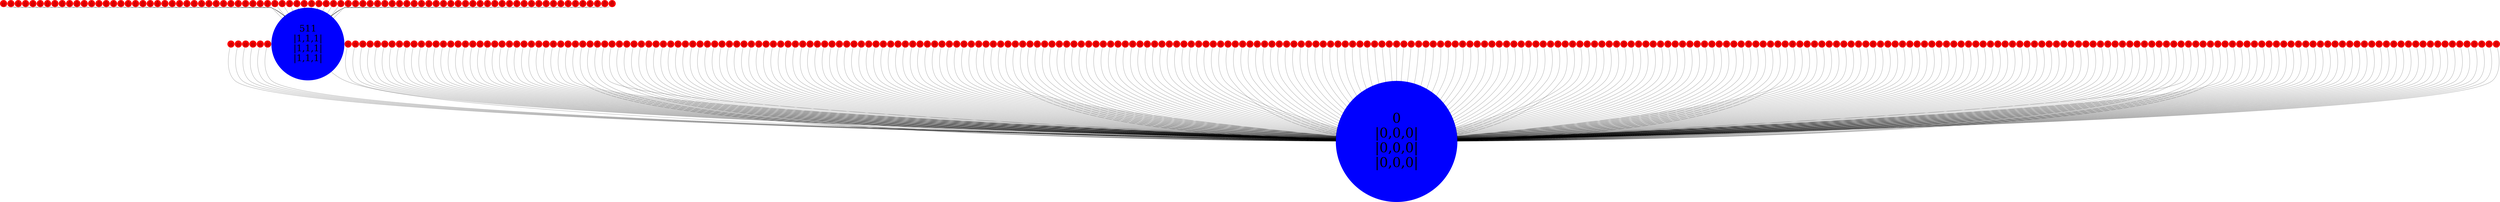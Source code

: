 digraph A {
"0\n|0,0,0|\n|0,0,0|\n|0,0,0|"[shape=circle,height=150.12,width=0.12,fontsize=1200,style=filled,color=blue];
"1\n|1,0,0|\n|0,0,0|\n|0,0,0|"[shape=circle,style=filled,color=red,height=5.12,width=0.12,fontsize=100];
"1\n|1,0,0|\n|0,0,0|\n|0,0,0|"->"0\n|0,0,0|\n|0,0,0|\n|0,0,0|"[label="t",arrowsize=1,penwidth=10]
"2\n|0,1,0|\n|0,0,0|\n|0,0,0|"[shape=circle,style=filled,color=red,height=5.12,width=0.12,fontsize=100];
"2\n|0,1,0|\n|0,0,0|\n|0,0,0|"->"0\n|0,0,0|\n|0,0,0|\n|0,0,0|"[label="t",arrowsize=1,penwidth=10]
"3\n|1,1,0|\n|0,0,0|\n|0,0,0|"[shape=circle,style=filled,color=red,height=5.12,width=0.12,fontsize=100];
"3\n|1,1,0|\n|0,0,0|\n|0,0,0|"->"0\n|0,0,0|\n|0,0,0|\n|0,0,0|"[label="t",arrowsize=1,penwidth=10]
"4\n|0,0,1|\n|0,0,0|\n|0,0,0|"[shape=circle,style=filled,color=red,height=5.12,width=0.12,fontsize=100];
"4\n|0,0,1|\n|0,0,0|\n|0,0,0|"->"0\n|0,0,0|\n|0,0,0|\n|0,0,0|"[label="t",arrowsize=1,penwidth=10]
"5\n|1,0,1|\n|0,0,0|\n|0,0,0|"[shape=circle,style=filled,color=red,height=5.12,width=0.12,fontsize=100];
"5\n|1,0,1|\n|0,0,0|\n|0,0,0|"->"0\n|0,0,0|\n|0,0,0|\n|0,0,0|"[label="t",arrowsize=1,penwidth=10]
"6\n|0,1,1|\n|0,0,0|\n|0,0,0|"[shape=circle,style=filled,color=red,height=5.12,width=0.12,fontsize=100];
"6\n|0,1,1|\n|0,0,0|\n|0,0,0|"->"0\n|0,0,0|\n|0,0,0|\n|0,0,0|"[label="t",arrowsize=1,penwidth=10]
"7\n|1,1,1|\n|0,0,0|\n|0,0,0|"[shape=circle,style=filled,color=red,height=5.12,width=0.12,fontsize=100];
"7\n|1,1,1|\n|0,0,0|\n|0,0,0|"->"511\n|1,1,1|\n|1,1,1|\n|1,1,1|"[label="t",arrowsize=1,penwidth=10]
"8\n|0,0,0|\n|1,0,0|\n|0,0,0|"[shape=circle,style=filled,color=red,height=5.12,width=0.12,fontsize=100];
"8\n|0,0,0|\n|1,0,0|\n|0,0,0|"->"0\n|0,0,0|\n|0,0,0|\n|0,0,0|"[label="t",arrowsize=1,penwidth=10]
"9\n|1,0,0|\n|1,0,0|\n|0,0,0|"[shape=circle,style=filled,color=red,height=5.12,width=0.12,fontsize=100];
"9\n|1,0,0|\n|1,0,0|\n|0,0,0|"->"0\n|0,0,0|\n|0,0,0|\n|0,0,0|"[label="t",arrowsize=1,penwidth=10]
"10\n|0,1,0|\n|1,0,0|\n|0,0,0|"[shape=circle,style=filled,color=red,height=5.12,width=0.12,fontsize=100];
"10\n|0,1,0|\n|1,0,0|\n|0,0,0|"->"0\n|0,0,0|\n|0,0,0|\n|0,0,0|"[label="t",arrowsize=1,penwidth=10]
"11\n|1,1,0|\n|1,0,0|\n|0,0,0|"[shape=circle,style=filled,color=red,height=5.12,width=0.12,fontsize=100];
"11\n|1,1,0|\n|1,0,0|\n|0,0,0|"->"511\n|1,1,1|\n|1,1,1|\n|1,1,1|"[label="t",arrowsize=1,penwidth=10]
"12\n|0,0,1|\n|1,0,0|\n|0,0,0|"[shape=circle,style=filled,color=red,height=5.12,width=0.12,fontsize=100];
"12\n|0,0,1|\n|1,0,0|\n|0,0,0|"->"0\n|0,0,0|\n|0,0,0|\n|0,0,0|"[label="t",arrowsize=1,penwidth=10]
"13\n|1,0,1|\n|1,0,0|\n|0,0,0|"[shape=circle,style=filled,color=red,height=5.12,width=0.12,fontsize=100];
"13\n|1,0,1|\n|1,0,0|\n|0,0,0|"->"511\n|1,1,1|\n|1,1,1|\n|1,1,1|"[label="t",arrowsize=1,penwidth=10]
"14\n|0,1,1|\n|1,0,0|\n|0,0,0|"[shape=circle,style=filled,color=red,height=5.12,width=0.12,fontsize=100];
"14\n|0,1,1|\n|1,0,0|\n|0,0,0|"->"511\n|1,1,1|\n|1,1,1|\n|1,1,1|"[label="t",arrowsize=1,penwidth=10]
"16\n|0,0,0|\n|0,1,0|\n|0,0,0|"[shape=circle,style=filled,color=red,height=5.12,width=0.12,fontsize=100];
"16\n|0,0,0|\n|0,1,0|\n|0,0,0|"->"0\n|0,0,0|\n|0,0,0|\n|0,0,0|"[label="t",arrowsize=1,penwidth=10]
"17\n|1,0,0|\n|0,1,0|\n|0,0,0|"[shape=circle,style=filled,color=red,height=5.12,width=0.12,fontsize=100];
"17\n|1,0,0|\n|0,1,0|\n|0,0,0|"->"0\n|0,0,0|\n|0,0,0|\n|0,0,0|"[label="t",arrowsize=1,penwidth=10]
"18\n|0,1,0|\n|0,1,0|\n|0,0,0|"[shape=circle,style=filled,color=red,height=5.12,width=0.12,fontsize=100];
"18\n|0,1,0|\n|0,1,0|\n|0,0,0|"->"0\n|0,0,0|\n|0,0,0|\n|0,0,0|"[label="t",arrowsize=1,penwidth=10]
"19\n|1,1,0|\n|0,1,0|\n|0,0,0|"[shape=circle,style=filled,color=red,height=5.12,width=0.12,fontsize=100];
"19\n|1,1,0|\n|0,1,0|\n|0,0,0|"->"511\n|1,1,1|\n|1,1,1|\n|1,1,1|"[label="t",arrowsize=1,penwidth=10]
"20\n|0,0,1|\n|0,1,0|\n|0,0,0|"[shape=circle,style=filled,color=red,height=5.12,width=0.12,fontsize=100];
"20\n|0,0,1|\n|0,1,0|\n|0,0,0|"->"0\n|0,0,0|\n|0,0,0|\n|0,0,0|"[label="t",arrowsize=1,penwidth=10]
"21\n|1,0,1|\n|0,1,0|\n|0,0,0|"[shape=circle,style=filled,color=red,height=5.12,width=0.12,fontsize=100];
"21\n|1,0,1|\n|0,1,0|\n|0,0,0|"->"511\n|1,1,1|\n|1,1,1|\n|1,1,1|"[label="t",arrowsize=1,penwidth=10]
"22\n|0,1,1|\n|0,1,0|\n|0,0,0|"[shape=circle,style=filled,color=red,height=5.12,width=0.12,fontsize=100];
"22\n|0,1,1|\n|0,1,0|\n|0,0,0|"->"511\n|1,1,1|\n|1,1,1|\n|1,1,1|"[label="t",arrowsize=1,penwidth=10]
"24\n|0,0,0|\n|1,1,0|\n|0,0,0|"[shape=circle,style=filled,color=red,height=5.12,width=0.12,fontsize=100];
"24\n|0,0,0|\n|1,1,0|\n|0,0,0|"->"0\n|0,0,0|\n|0,0,0|\n|0,0,0|"[label="t",arrowsize=1,penwidth=10]
"25\n|1,0,0|\n|1,1,0|\n|0,0,0|"[shape=circle,style=filled,color=red,height=5.12,width=0.12,fontsize=100];
"25\n|1,0,0|\n|1,1,0|\n|0,0,0|"->"511\n|1,1,1|\n|1,1,1|\n|1,1,1|"[label="t",arrowsize=1,penwidth=10]
"26\n|0,1,0|\n|1,1,0|\n|0,0,0|"[shape=circle,style=filled,color=red,height=5.12,width=0.12,fontsize=100];
"26\n|0,1,0|\n|1,1,0|\n|0,0,0|"->"511\n|1,1,1|\n|1,1,1|\n|1,1,1|"[label="t",arrowsize=1,penwidth=10]
"28\n|0,0,1|\n|1,1,0|\n|0,0,0|"[shape=circle,style=filled,color=red,height=5.12,width=0.12,fontsize=100];
"28\n|0,0,1|\n|1,1,0|\n|0,0,0|"->"511\n|1,1,1|\n|1,1,1|\n|1,1,1|"[label="t",arrowsize=1,penwidth=10]
"31\n|1,1,1|\n|1,1,0|\n|0,0,0|"[shape=circle,style=filled,color=red,height=5.12,width=0.12,fontsize=100];
"31\n|1,1,1|\n|1,1,0|\n|0,0,0|"->"0\n|0,0,0|\n|0,0,0|\n|0,0,0|"[label="t",arrowsize=1,penwidth=10]
"32\n|0,0,0|\n|0,0,1|\n|0,0,0|"[shape=circle,style=filled,color=red,height=5.12,width=0.12,fontsize=100];
"32\n|0,0,0|\n|0,0,1|\n|0,0,0|"->"0\n|0,0,0|\n|0,0,0|\n|0,0,0|"[label="t",arrowsize=1,penwidth=10]
"33\n|1,0,0|\n|0,0,1|\n|0,0,0|"[shape=circle,style=filled,color=red,height=5.12,width=0.12,fontsize=100];
"33\n|1,0,0|\n|0,0,1|\n|0,0,0|"->"0\n|0,0,0|\n|0,0,0|\n|0,0,0|"[label="t",arrowsize=1,penwidth=10]
"34\n|0,1,0|\n|0,0,1|\n|0,0,0|"[shape=circle,style=filled,color=red,height=5.12,width=0.12,fontsize=100];
"34\n|0,1,0|\n|0,0,1|\n|0,0,0|"->"0\n|0,0,0|\n|0,0,0|\n|0,0,0|"[label="t",arrowsize=1,penwidth=10]
"35\n|1,1,0|\n|0,0,1|\n|0,0,0|"[shape=circle,style=filled,color=red,height=5.12,width=0.12,fontsize=100];
"35\n|1,1,0|\n|0,0,1|\n|0,0,0|"->"511\n|1,1,1|\n|1,1,1|\n|1,1,1|"[label="t",arrowsize=1,penwidth=10]
"36\n|0,0,1|\n|0,0,1|\n|0,0,0|"[shape=circle,style=filled,color=red,height=5.12,width=0.12,fontsize=100];
"36\n|0,0,1|\n|0,0,1|\n|0,0,0|"->"0\n|0,0,0|\n|0,0,0|\n|0,0,0|"[label="t",arrowsize=1,penwidth=10]
"37\n|1,0,1|\n|0,0,1|\n|0,0,0|"[shape=circle,style=filled,color=red,height=5.12,width=0.12,fontsize=100];
"37\n|1,0,1|\n|0,0,1|\n|0,0,0|"->"511\n|1,1,1|\n|1,1,1|\n|1,1,1|"[label="t",arrowsize=1,penwidth=10]
"38\n|0,1,1|\n|0,0,1|\n|0,0,0|"[shape=circle,style=filled,color=red,height=5.12,width=0.12,fontsize=100];
"38\n|0,1,1|\n|0,0,1|\n|0,0,0|"->"511\n|1,1,1|\n|1,1,1|\n|1,1,1|"[label="t",arrowsize=1,penwidth=10]
"40\n|0,0,0|\n|1,0,1|\n|0,0,0|"[shape=circle,style=filled,color=red,height=5.12,width=0.12,fontsize=100];
"40\n|0,0,0|\n|1,0,1|\n|0,0,0|"->"0\n|0,0,0|\n|0,0,0|\n|0,0,0|"[label="t",arrowsize=1,penwidth=10]
"41\n|1,0,0|\n|1,0,1|\n|0,0,0|"[shape=circle,style=filled,color=red,height=5.12,width=0.12,fontsize=100];
"41\n|1,0,0|\n|1,0,1|\n|0,0,0|"->"511\n|1,1,1|\n|1,1,1|\n|1,1,1|"[label="t",arrowsize=1,penwidth=10]
"42\n|0,1,0|\n|1,0,1|\n|0,0,0|"[shape=circle,style=filled,color=red,height=5.12,width=0.12,fontsize=100];
"42\n|0,1,0|\n|1,0,1|\n|0,0,0|"->"511\n|1,1,1|\n|1,1,1|\n|1,1,1|"[label="t",arrowsize=1,penwidth=10]
"44\n|0,0,1|\n|1,0,1|\n|0,0,0|"[shape=circle,style=filled,color=red,height=5.12,width=0.12,fontsize=100];
"44\n|0,0,1|\n|1,0,1|\n|0,0,0|"->"511\n|1,1,1|\n|1,1,1|\n|1,1,1|"[label="t",arrowsize=1,penwidth=10]
"47\n|1,1,1|\n|1,0,1|\n|0,0,0|"[shape=circle,style=filled,color=red,height=5.12,width=0.12,fontsize=100];
"47\n|1,1,1|\n|1,0,1|\n|0,0,0|"->"0\n|0,0,0|\n|0,0,0|\n|0,0,0|"[label="t",arrowsize=1,penwidth=10]
"48\n|0,0,0|\n|0,1,1|\n|0,0,0|"[shape=circle,style=filled,color=red,height=5.12,width=0.12,fontsize=100];
"48\n|0,0,0|\n|0,1,1|\n|0,0,0|"->"0\n|0,0,0|\n|0,0,0|\n|0,0,0|"[label="t",arrowsize=1,penwidth=10]
"49\n|1,0,0|\n|0,1,1|\n|0,0,0|"[shape=circle,style=filled,color=red,height=5.12,width=0.12,fontsize=100];
"49\n|1,0,0|\n|0,1,1|\n|0,0,0|"->"511\n|1,1,1|\n|1,1,1|\n|1,1,1|"[label="t",arrowsize=1,penwidth=10]
"50\n|0,1,0|\n|0,1,1|\n|0,0,0|"[shape=circle,style=filled,color=red,height=5.12,width=0.12,fontsize=100];
"50\n|0,1,0|\n|0,1,1|\n|0,0,0|"->"511\n|1,1,1|\n|1,1,1|\n|1,1,1|"[label="t",arrowsize=1,penwidth=10]
"52\n|0,0,1|\n|0,1,1|\n|0,0,0|"[shape=circle,style=filled,color=red,height=5.12,width=0.12,fontsize=100];
"52\n|0,0,1|\n|0,1,1|\n|0,0,0|"->"511\n|1,1,1|\n|1,1,1|\n|1,1,1|"[label="t",arrowsize=1,penwidth=10]
"55\n|1,1,1|\n|0,1,1|\n|0,0,0|"[shape=circle,style=filled,color=red,height=5.12,width=0.12,fontsize=100];
"55\n|1,1,1|\n|0,1,1|\n|0,0,0|"->"0\n|0,0,0|\n|0,0,0|\n|0,0,0|"[label="t",arrowsize=1,penwidth=10]
"56\n|0,0,0|\n|1,1,1|\n|0,0,0|"[shape=circle,style=filled,color=red,height=5.12,width=0.12,fontsize=100];
"56\n|0,0,0|\n|1,1,1|\n|0,0,0|"->"511\n|1,1,1|\n|1,1,1|\n|1,1,1|"[label="t",arrowsize=1,penwidth=10]
"59\n|1,1,0|\n|1,1,1|\n|0,0,0|"[shape=circle,style=filled,color=red,height=5.12,width=0.12,fontsize=100];
"59\n|1,1,0|\n|1,1,1|\n|0,0,0|"->"0\n|0,0,0|\n|0,0,0|\n|0,0,0|"[label="t",arrowsize=1,penwidth=10]
"61\n|1,0,1|\n|1,1,1|\n|0,0,0|"[shape=circle,style=filled,color=red,height=5.12,width=0.12,fontsize=100];
"61\n|1,0,1|\n|1,1,1|\n|0,0,0|"->"0\n|0,0,0|\n|0,0,0|\n|0,0,0|"[label="t",arrowsize=1,penwidth=10]
"62\n|0,1,1|\n|1,1,1|\n|0,0,0|"[shape=circle,style=filled,color=red,height=5.12,width=0.12,fontsize=100];
"62\n|0,1,1|\n|1,1,1|\n|0,0,0|"->"0\n|0,0,0|\n|0,0,0|\n|0,0,0|"[label="t",arrowsize=1,penwidth=10]
"63\n|1,1,1|\n|1,1,1|\n|0,0,0|"[shape=circle,style=filled,color=red,height=5.12,width=0.12,fontsize=100];
"63\n|1,1,1|\n|1,1,1|\n|0,0,0|"->"0\n|0,0,0|\n|0,0,0|\n|0,0,0|"[label="t",arrowsize=1,penwidth=10]
"64\n|0,0,0|\n|0,0,0|\n|1,0,0|"[shape=circle,style=filled,color=red,height=5.12,width=0.12,fontsize=100];
"64\n|0,0,0|\n|0,0,0|\n|1,0,0|"->"0\n|0,0,0|\n|0,0,0|\n|0,0,0|"[label="t",arrowsize=1,penwidth=10]
"65\n|1,0,0|\n|0,0,0|\n|1,0,0|"[shape=circle,style=filled,color=red,height=5.12,width=0.12,fontsize=100];
"65\n|1,0,0|\n|0,0,0|\n|1,0,0|"->"0\n|0,0,0|\n|0,0,0|\n|0,0,0|"[label="t",arrowsize=1,penwidth=10]
"66\n|0,1,0|\n|0,0,0|\n|1,0,0|"[shape=circle,style=filled,color=red,height=5.12,width=0.12,fontsize=100];
"66\n|0,1,0|\n|0,0,0|\n|1,0,0|"->"0\n|0,0,0|\n|0,0,0|\n|0,0,0|"[label="t",arrowsize=1,penwidth=10]
"67\n|1,1,0|\n|0,0,0|\n|1,0,0|"[shape=circle,style=filled,color=red,height=5.12,width=0.12,fontsize=100];
"67\n|1,1,0|\n|0,0,0|\n|1,0,0|"->"511\n|1,1,1|\n|1,1,1|\n|1,1,1|"[label="t",arrowsize=1,penwidth=10]
"68\n|0,0,1|\n|0,0,0|\n|1,0,0|"[shape=circle,style=filled,color=red,height=5.12,width=0.12,fontsize=100];
"68\n|0,0,1|\n|0,0,0|\n|1,0,0|"->"0\n|0,0,0|\n|0,0,0|\n|0,0,0|"[label="t",arrowsize=1,penwidth=10]
"69\n|1,0,1|\n|0,0,0|\n|1,0,0|"[shape=circle,style=filled,color=red,height=5.12,width=0.12,fontsize=100];
"69\n|1,0,1|\n|0,0,0|\n|1,0,0|"->"511\n|1,1,1|\n|1,1,1|\n|1,1,1|"[label="t",arrowsize=1,penwidth=10]
"70\n|0,1,1|\n|0,0,0|\n|1,0,0|"[shape=circle,style=filled,color=red,height=5.12,width=0.12,fontsize=100];
"70\n|0,1,1|\n|0,0,0|\n|1,0,0|"->"511\n|1,1,1|\n|1,1,1|\n|1,1,1|"[label="t",arrowsize=1,penwidth=10]
"72\n|0,0,0|\n|1,0,0|\n|1,0,0|"[shape=circle,style=filled,color=red,height=5.12,width=0.12,fontsize=100];
"72\n|0,0,0|\n|1,0,0|\n|1,0,0|"->"0\n|0,0,0|\n|0,0,0|\n|0,0,0|"[label="t",arrowsize=1,penwidth=10]
"73\n|1,0,0|\n|1,0,0|\n|1,0,0|"[shape=circle,style=filled,color=red,height=5.12,width=0.12,fontsize=100];
"73\n|1,0,0|\n|1,0,0|\n|1,0,0|"->"511\n|1,1,1|\n|1,1,1|\n|1,1,1|"[label="t",arrowsize=1,penwidth=10]
"74\n|0,1,0|\n|1,0,0|\n|1,0,0|"[shape=circle,style=filled,color=red,height=5.12,width=0.12,fontsize=100];
"74\n|0,1,0|\n|1,0,0|\n|1,0,0|"->"511\n|1,1,1|\n|1,1,1|\n|1,1,1|"[label="t",arrowsize=1,penwidth=10]
"76\n|0,0,1|\n|1,0,0|\n|1,0,0|"[shape=circle,style=filled,color=red,height=5.12,width=0.12,fontsize=100];
"76\n|0,0,1|\n|1,0,0|\n|1,0,0|"->"511\n|1,1,1|\n|1,1,1|\n|1,1,1|"[label="t",arrowsize=1,penwidth=10]
"79\n|1,1,1|\n|1,0,0|\n|1,0,0|"[shape=circle,style=filled,color=red,height=5.12,width=0.12,fontsize=100];
"79\n|1,1,1|\n|1,0,0|\n|1,0,0|"->"0\n|0,0,0|\n|0,0,0|\n|0,0,0|"[label="t",arrowsize=1,penwidth=10]
"80\n|0,0,0|\n|0,1,0|\n|1,0,0|"[shape=circle,style=filled,color=red,height=5.12,width=0.12,fontsize=100];
"80\n|0,0,0|\n|0,1,0|\n|1,0,0|"->"0\n|0,0,0|\n|0,0,0|\n|0,0,0|"[label="t",arrowsize=1,penwidth=10]
"81\n|1,0,0|\n|0,1,0|\n|1,0,0|"[shape=circle,style=filled,color=red,height=5.12,width=0.12,fontsize=100];
"81\n|1,0,0|\n|0,1,0|\n|1,0,0|"->"511\n|1,1,1|\n|1,1,1|\n|1,1,1|"[label="t",arrowsize=1,penwidth=10]
"82\n|0,1,0|\n|0,1,0|\n|1,0,0|"[shape=circle,style=filled,color=red,height=5.12,width=0.12,fontsize=100];
"82\n|0,1,0|\n|0,1,0|\n|1,0,0|"->"511\n|1,1,1|\n|1,1,1|\n|1,1,1|"[label="t",arrowsize=1,penwidth=10]
"84\n|0,0,1|\n|0,1,0|\n|1,0,0|"[shape=circle,style=filled,color=red,height=5.12,width=0.12,fontsize=100];
"84\n|0,0,1|\n|0,1,0|\n|1,0,0|"->"511\n|1,1,1|\n|1,1,1|\n|1,1,1|"[label="t",arrowsize=1,penwidth=10]
"87\n|1,1,1|\n|0,1,0|\n|1,0,0|"[shape=circle,style=filled,color=red,height=5.12,width=0.12,fontsize=100];
"87\n|1,1,1|\n|0,1,0|\n|1,0,0|"->"0\n|0,0,0|\n|0,0,0|\n|0,0,0|"[label="t",arrowsize=1,penwidth=10]
"88\n|0,0,0|\n|1,1,0|\n|1,0,0|"[shape=circle,style=filled,color=red,height=5.12,width=0.12,fontsize=100];
"88\n|0,0,0|\n|1,1,0|\n|1,0,0|"->"511\n|1,1,1|\n|1,1,1|\n|1,1,1|"[label="t",arrowsize=1,penwidth=10]
"91\n|1,1,0|\n|1,1,0|\n|1,0,0|"[shape=circle,style=filled,color=red,height=5.12,width=0.12,fontsize=100];
"91\n|1,1,0|\n|1,1,0|\n|1,0,0|"->"0\n|0,0,0|\n|0,0,0|\n|0,0,0|"[label="t",arrowsize=1,penwidth=10]
"93\n|1,0,1|\n|1,1,0|\n|1,0,0|"[shape=circle,style=filled,color=red,height=5.12,width=0.12,fontsize=100];
"93\n|1,0,1|\n|1,1,0|\n|1,0,0|"->"0\n|0,0,0|\n|0,0,0|\n|0,0,0|"[label="t",arrowsize=1,penwidth=10]
"94\n|0,1,1|\n|1,1,0|\n|1,0,0|"[shape=circle,style=filled,color=red,height=5.12,width=0.12,fontsize=100];
"94\n|0,1,1|\n|1,1,0|\n|1,0,0|"->"0\n|0,0,0|\n|0,0,0|\n|0,0,0|"[label="t",arrowsize=1,penwidth=10]
"95\n|1,1,1|\n|1,1,0|\n|1,0,0|"[shape=circle,style=filled,color=red,height=5.12,width=0.12,fontsize=100];
"95\n|1,1,1|\n|1,1,0|\n|1,0,0|"->"0\n|0,0,0|\n|0,0,0|\n|0,0,0|"[label="t",arrowsize=1,penwidth=10]
"96\n|0,0,0|\n|0,0,1|\n|1,0,0|"[shape=circle,style=filled,color=red,height=5.12,width=0.12,fontsize=100];
"96\n|0,0,0|\n|0,0,1|\n|1,0,0|"->"0\n|0,0,0|\n|0,0,0|\n|0,0,0|"[label="t",arrowsize=1,penwidth=10]
"97\n|1,0,0|\n|0,0,1|\n|1,0,0|"[shape=circle,style=filled,color=red,height=5.12,width=0.12,fontsize=100];
"97\n|1,0,0|\n|0,0,1|\n|1,0,0|"->"511\n|1,1,1|\n|1,1,1|\n|1,1,1|"[label="t",arrowsize=1,penwidth=10]
"98\n|0,1,0|\n|0,0,1|\n|1,0,0|"[shape=circle,style=filled,color=red,height=5.12,width=0.12,fontsize=100];
"98\n|0,1,0|\n|0,0,1|\n|1,0,0|"->"511\n|1,1,1|\n|1,1,1|\n|1,1,1|"[label="t",arrowsize=1,penwidth=10]
"100\n|0,0,1|\n|0,0,1|\n|1,0,0|"[shape=circle,style=filled,color=red,height=5.12,width=0.12,fontsize=100];
"100\n|0,0,1|\n|0,0,1|\n|1,0,0|"->"511\n|1,1,1|\n|1,1,1|\n|1,1,1|"[label="t",arrowsize=1,penwidth=10]
"103\n|1,1,1|\n|0,0,1|\n|1,0,0|"[shape=circle,style=filled,color=red,height=5.12,width=0.12,fontsize=100];
"103\n|1,1,1|\n|0,0,1|\n|1,0,0|"->"0\n|0,0,0|\n|0,0,0|\n|0,0,0|"[label="t",arrowsize=1,penwidth=10]
"104\n|0,0,0|\n|1,0,1|\n|1,0,0|"[shape=circle,style=filled,color=red,height=5.12,width=0.12,fontsize=100];
"104\n|0,0,0|\n|1,0,1|\n|1,0,0|"->"511\n|1,1,1|\n|1,1,1|\n|1,1,1|"[label="t",arrowsize=1,penwidth=10]
"107\n|1,1,0|\n|1,0,1|\n|1,0,0|"[shape=circle,style=filled,color=red,height=5.12,width=0.12,fontsize=100];
"107\n|1,1,0|\n|1,0,1|\n|1,0,0|"->"0\n|0,0,0|\n|0,0,0|\n|0,0,0|"[label="t",arrowsize=1,penwidth=10]
"109\n|1,0,1|\n|1,0,1|\n|1,0,0|"[shape=circle,style=filled,color=red,height=5.12,width=0.12,fontsize=100];
"109\n|1,0,1|\n|1,0,1|\n|1,0,0|"->"0\n|0,0,0|\n|0,0,0|\n|0,0,0|"[label="t",arrowsize=1,penwidth=10]
"110\n|0,1,1|\n|1,0,1|\n|1,0,0|"[shape=circle,style=filled,color=red,height=5.12,width=0.12,fontsize=100];
"110\n|0,1,1|\n|1,0,1|\n|1,0,0|"->"0\n|0,0,0|\n|0,0,0|\n|0,0,0|"[label="t",arrowsize=1,penwidth=10]
"111\n|1,1,1|\n|1,0,1|\n|1,0,0|"[shape=circle,style=filled,color=red,height=5.12,width=0.12,fontsize=100];
"111\n|1,1,1|\n|1,0,1|\n|1,0,0|"->"0\n|0,0,0|\n|0,0,0|\n|0,0,0|"[label="t",arrowsize=1,penwidth=10]
"112\n|0,0,0|\n|0,1,1|\n|1,0,0|"[shape=circle,style=filled,color=red,height=5.12,width=0.12,fontsize=100];
"112\n|0,0,0|\n|0,1,1|\n|1,0,0|"->"511\n|1,1,1|\n|1,1,1|\n|1,1,1|"[label="t",arrowsize=1,penwidth=10]
"115\n|1,1,0|\n|0,1,1|\n|1,0,0|"[shape=circle,style=filled,color=red,height=5.12,width=0.12,fontsize=100];
"115\n|1,1,0|\n|0,1,1|\n|1,0,0|"->"0\n|0,0,0|\n|0,0,0|\n|0,0,0|"[label="t",arrowsize=1,penwidth=10]
"117\n|1,0,1|\n|0,1,1|\n|1,0,0|"[shape=circle,style=filled,color=red,height=5.12,width=0.12,fontsize=100];
"117\n|1,0,1|\n|0,1,1|\n|1,0,0|"->"0\n|0,0,0|\n|0,0,0|\n|0,0,0|"[label="t",arrowsize=1,penwidth=10]
"118\n|0,1,1|\n|0,1,1|\n|1,0,0|"[shape=circle,style=filled,color=red,height=5.12,width=0.12,fontsize=100];
"118\n|0,1,1|\n|0,1,1|\n|1,0,0|"->"0\n|0,0,0|\n|0,0,0|\n|0,0,0|"[label="t",arrowsize=1,penwidth=10]
"119\n|1,1,1|\n|0,1,1|\n|1,0,0|"[shape=circle,style=filled,color=red,height=5.12,width=0.12,fontsize=100];
"119\n|1,1,1|\n|0,1,1|\n|1,0,0|"->"0\n|0,0,0|\n|0,0,0|\n|0,0,0|"[label="t",arrowsize=1,penwidth=10]
"121\n|1,0,0|\n|1,1,1|\n|1,0,0|"[shape=circle,style=filled,color=red,height=5.12,width=0.12,fontsize=100];
"121\n|1,0,0|\n|1,1,1|\n|1,0,0|"->"0\n|0,0,0|\n|0,0,0|\n|0,0,0|"[label="t",arrowsize=1,penwidth=10]
"122\n|0,1,0|\n|1,1,1|\n|1,0,0|"[shape=circle,style=filled,color=red,height=5.12,width=0.12,fontsize=100];
"122\n|0,1,0|\n|1,1,1|\n|1,0,0|"->"0\n|0,0,0|\n|0,0,0|\n|0,0,0|"[label="t",arrowsize=1,penwidth=10]
"123\n|1,1,0|\n|1,1,1|\n|1,0,0|"[shape=circle,style=filled,color=red,height=5.12,width=0.12,fontsize=100];
"123\n|1,1,0|\n|1,1,1|\n|1,0,0|"->"0\n|0,0,0|\n|0,0,0|\n|0,0,0|"[label="t",arrowsize=1,penwidth=10]
"124\n|0,0,1|\n|1,1,1|\n|1,0,0|"[shape=circle,style=filled,color=red,height=5.12,width=0.12,fontsize=100];
"124\n|0,0,1|\n|1,1,1|\n|1,0,0|"->"0\n|0,0,0|\n|0,0,0|\n|0,0,0|"[label="t",arrowsize=1,penwidth=10]
"125\n|1,0,1|\n|1,1,1|\n|1,0,0|"[shape=circle,style=filled,color=red,height=5.12,width=0.12,fontsize=100];
"125\n|1,0,1|\n|1,1,1|\n|1,0,0|"->"0\n|0,0,0|\n|0,0,0|\n|0,0,0|"[label="t",arrowsize=1,penwidth=10]
"126\n|0,1,1|\n|1,1,1|\n|1,0,0|"[shape=circle,style=filled,color=red,height=5.12,width=0.12,fontsize=100];
"126\n|0,1,1|\n|1,1,1|\n|1,0,0|"->"0\n|0,0,0|\n|0,0,0|\n|0,0,0|"[label="t",arrowsize=1,penwidth=10]
"127\n|1,1,1|\n|1,1,1|\n|1,0,0|"[shape=circle,style=filled,color=red,height=5.12,width=0.12,fontsize=100];
"127\n|1,1,1|\n|1,1,1|\n|1,0,0|"->"0\n|0,0,0|\n|0,0,0|\n|0,0,0|"[label="t",arrowsize=1,penwidth=10]
"128\n|0,0,0|\n|0,0,0|\n|0,1,0|"[shape=circle,style=filled,color=red,height=5.12,width=0.12,fontsize=100];
"128\n|0,0,0|\n|0,0,0|\n|0,1,0|"->"0\n|0,0,0|\n|0,0,0|\n|0,0,0|"[label="t",arrowsize=1,penwidth=10]
"129\n|1,0,0|\n|0,0,0|\n|0,1,0|"[shape=circle,style=filled,color=red,height=5.12,width=0.12,fontsize=100];
"129\n|1,0,0|\n|0,0,0|\n|0,1,0|"->"0\n|0,0,0|\n|0,0,0|\n|0,0,0|"[label="t",arrowsize=1,penwidth=10]
"130\n|0,1,0|\n|0,0,0|\n|0,1,0|"[shape=circle,style=filled,color=red,height=5.12,width=0.12,fontsize=100];
"130\n|0,1,0|\n|0,0,0|\n|0,1,0|"->"0\n|0,0,0|\n|0,0,0|\n|0,0,0|"[label="t",arrowsize=1,penwidth=10]
"131\n|1,1,0|\n|0,0,0|\n|0,1,0|"[shape=circle,style=filled,color=red,height=5.12,width=0.12,fontsize=100];
"131\n|1,1,0|\n|0,0,0|\n|0,1,0|"->"511\n|1,1,1|\n|1,1,1|\n|1,1,1|"[label="t",arrowsize=1,penwidth=10]
"132\n|0,0,1|\n|0,0,0|\n|0,1,0|"[shape=circle,style=filled,color=red,height=5.12,width=0.12,fontsize=100];
"132\n|0,0,1|\n|0,0,0|\n|0,1,0|"->"0\n|0,0,0|\n|0,0,0|\n|0,0,0|"[label="t",arrowsize=1,penwidth=10]
"133\n|1,0,1|\n|0,0,0|\n|0,1,0|"[shape=circle,style=filled,color=red,height=5.12,width=0.12,fontsize=100];
"133\n|1,0,1|\n|0,0,0|\n|0,1,0|"->"511\n|1,1,1|\n|1,1,1|\n|1,1,1|"[label="t",arrowsize=1,penwidth=10]
"134\n|0,1,1|\n|0,0,0|\n|0,1,0|"[shape=circle,style=filled,color=red,height=5.12,width=0.12,fontsize=100];
"134\n|0,1,1|\n|0,0,0|\n|0,1,0|"->"511\n|1,1,1|\n|1,1,1|\n|1,1,1|"[label="t",arrowsize=1,penwidth=10]
"136\n|0,0,0|\n|1,0,0|\n|0,1,0|"[shape=circle,style=filled,color=red,height=5.12,width=0.12,fontsize=100];
"136\n|0,0,0|\n|1,0,0|\n|0,1,0|"->"0\n|0,0,0|\n|0,0,0|\n|0,0,0|"[label="t",arrowsize=1,penwidth=10]
"137\n|1,0,0|\n|1,0,0|\n|0,1,0|"[shape=circle,style=filled,color=red,height=5.12,width=0.12,fontsize=100];
"137\n|1,0,0|\n|1,0,0|\n|0,1,0|"->"511\n|1,1,1|\n|1,1,1|\n|1,1,1|"[label="t",arrowsize=1,penwidth=10]
"138\n|0,1,0|\n|1,0,0|\n|0,1,0|"[shape=circle,style=filled,color=red,height=5.12,width=0.12,fontsize=100];
"138\n|0,1,0|\n|1,0,0|\n|0,1,0|"->"511\n|1,1,1|\n|1,1,1|\n|1,1,1|"[label="t",arrowsize=1,penwidth=10]
"140\n|0,0,1|\n|1,0,0|\n|0,1,0|"[shape=circle,style=filled,color=red,height=5.12,width=0.12,fontsize=100];
"140\n|0,0,1|\n|1,0,0|\n|0,1,0|"->"511\n|1,1,1|\n|1,1,1|\n|1,1,1|"[label="t",arrowsize=1,penwidth=10]
"143\n|1,1,1|\n|1,0,0|\n|0,1,0|"[shape=circle,style=filled,color=red,height=5.12,width=0.12,fontsize=100];
"143\n|1,1,1|\n|1,0,0|\n|0,1,0|"->"0\n|0,0,0|\n|0,0,0|\n|0,0,0|"[label="t",arrowsize=1,penwidth=10]
"144\n|0,0,0|\n|0,1,0|\n|0,1,0|"[shape=circle,style=filled,color=red,height=5.12,width=0.12,fontsize=100];
"144\n|0,0,0|\n|0,1,0|\n|0,1,0|"->"0\n|0,0,0|\n|0,0,0|\n|0,0,0|"[label="t",arrowsize=1,penwidth=10]
"145\n|1,0,0|\n|0,1,0|\n|0,1,0|"[shape=circle,style=filled,color=red,height=5.12,width=0.12,fontsize=100];
"145\n|1,0,0|\n|0,1,0|\n|0,1,0|"->"511\n|1,1,1|\n|1,1,1|\n|1,1,1|"[label="t",arrowsize=1,penwidth=10]
"146\n|0,1,0|\n|0,1,0|\n|0,1,0|"[shape=circle,style=filled,color=red,height=5.12,width=0.12,fontsize=100];
"146\n|0,1,0|\n|0,1,0|\n|0,1,0|"->"511\n|1,1,1|\n|1,1,1|\n|1,1,1|"[label="t",arrowsize=1,penwidth=10]
"148\n|0,0,1|\n|0,1,0|\n|0,1,0|"[shape=circle,style=filled,color=red,height=5.12,width=0.12,fontsize=100];
"148\n|0,0,1|\n|0,1,0|\n|0,1,0|"->"511\n|1,1,1|\n|1,1,1|\n|1,1,1|"[label="t",arrowsize=1,penwidth=10]
"151\n|1,1,1|\n|0,1,0|\n|0,1,0|"[shape=circle,style=filled,color=red,height=5.12,width=0.12,fontsize=100];
"151\n|1,1,1|\n|0,1,0|\n|0,1,0|"->"0\n|0,0,0|\n|0,0,0|\n|0,0,0|"[label="t",arrowsize=1,penwidth=10]
"152\n|0,0,0|\n|1,1,0|\n|0,1,0|"[shape=circle,style=filled,color=red,height=5.12,width=0.12,fontsize=100];
"152\n|0,0,0|\n|1,1,0|\n|0,1,0|"->"511\n|1,1,1|\n|1,1,1|\n|1,1,1|"[label="t",arrowsize=1,penwidth=10]
"155\n|1,1,0|\n|1,1,0|\n|0,1,0|"[shape=circle,style=filled,color=red,height=5.12,width=0.12,fontsize=100];
"155\n|1,1,0|\n|1,1,0|\n|0,1,0|"->"0\n|0,0,0|\n|0,0,0|\n|0,0,0|"[label="t",arrowsize=1,penwidth=10]
"157\n|1,0,1|\n|1,1,0|\n|0,1,0|"[shape=circle,style=filled,color=red,height=5.12,width=0.12,fontsize=100];
"157\n|1,0,1|\n|1,1,0|\n|0,1,0|"->"0\n|0,0,0|\n|0,0,0|\n|0,0,0|"[label="t",arrowsize=1,penwidth=10]
"158\n|0,1,1|\n|1,1,0|\n|0,1,0|"[shape=circle,style=filled,color=red,height=5.12,width=0.12,fontsize=100];
"158\n|0,1,1|\n|1,1,0|\n|0,1,0|"->"0\n|0,0,0|\n|0,0,0|\n|0,0,0|"[label="t",arrowsize=1,penwidth=10]
"159\n|1,1,1|\n|1,1,0|\n|0,1,0|"[shape=circle,style=filled,color=red,height=5.12,width=0.12,fontsize=100];
"159\n|1,1,1|\n|1,1,0|\n|0,1,0|"->"0\n|0,0,0|\n|0,0,0|\n|0,0,0|"[label="t",arrowsize=1,penwidth=10]
"160\n|0,0,0|\n|0,0,1|\n|0,1,0|"[shape=circle,style=filled,color=red,height=5.12,width=0.12,fontsize=100];
"160\n|0,0,0|\n|0,0,1|\n|0,1,0|"->"0\n|0,0,0|\n|0,0,0|\n|0,0,0|"[label="t",arrowsize=1,penwidth=10]
"161\n|1,0,0|\n|0,0,1|\n|0,1,0|"[shape=circle,style=filled,color=red,height=5.12,width=0.12,fontsize=100];
"161\n|1,0,0|\n|0,0,1|\n|0,1,0|"->"511\n|1,1,1|\n|1,1,1|\n|1,1,1|"[label="t",arrowsize=1,penwidth=10]
"162\n|0,1,0|\n|0,0,1|\n|0,1,0|"[shape=circle,style=filled,color=red,height=5.12,width=0.12,fontsize=100];
"162\n|0,1,0|\n|0,0,1|\n|0,1,0|"->"511\n|1,1,1|\n|1,1,1|\n|1,1,1|"[label="t",arrowsize=1,penwidth=10]
"164\n|0,0,1|\n|0,0,1|\n|0,1,0|"[shape=circle,style=filled,color=red,height=5.12,width=0.12,fontsize=100];
"164\n|0,0,1|\n|0,0,1|\n|0,1,0|"->"511\n|1,1,1|\n|1,1,1|\n|1,1,1|"[label="t",arrowsize=1,penwidth=10]
"167\n|1,1,1|\n|0,0,1|\n|0,1,0|"[shape=circle,style=filled,color=red,height=5.12,width=0.12,fontsize=100];
"167\n|1,1,1|\n|0,0,1|\n|0,1,0|"->"0\n|0,0,0|\n|0,0,0|\n|0,0,0|"[label="t",arrowsize=1,penwidth=10]
"168\n|0,0,0|\n|1,0,1|\n|0,1,0|"[shape=circle,style=filled,color=red,height=5.12,width=0.12,fontsize=100];
"168\n|0,0,0|\n|1,0,1|\n|0,1,0|"->"511\n|1,1,1|\n|1,1,1|\n|1,1,1|"[label="t",arrowsize=1,penwidth=10]
"171\n|1,1,0|\n|1,0,1|\n|0,1,0|"[shape=circle,style=filled,color=red,height=5.12,width=0.12,fontsize=100];
"171\n|1,1,0|\n|1,0,1|\n|0,1,0|"->"0\n|0,0,0|\n|0,0,0|\n|0,0,0|"[label="t",arrowsize=1,penwidth=10]
"173\n|1,0,1|\n|1,0,1|\n|0,1,0|"[shape=circle,style=filled,color=red,height=5.12,width=0.12,fontsize=100];
"173\n|1,0,1|\n|1,0,1|\n|0,1,0|"->"0\n|0,0,0|\n|0,0,0|\n|0,0,0|"[label="t",arrowsize=1,penwidth=10]
"174\n|0,1,1|\n|1,0,1|\n|0,1,0|"[shape=circle,style=filled,color=red,height=5.12,width=0.12,fontsize=100];
"174\n|0,1,1|\n|1,0,1|\n|0,1,0|"->"0\n|0,0,0|\n|0,0,0|\n|0,0,0|"[label="t",arrowsize=1,penwidth=10]
"175\n|1,1,1|\n|1,0,1|\n|0,1,0|"[shape=circle,style=filled,color=red,height=5.12,width=0.12,fontsize=100];
"175\n|1,1,1|\n|1,0,1|\n|0,1,0|"->"0\n|0,0,0|\n|0,0,0|\n|0,0,0|"[label="t",arrowsize=1,penwidth=10]
"176\n|0,0,0|\n|0,1,1|\n|0,1,0|"[shape=circle,style=filled,color=red,height=5.12,width=0.12,fontsize=100];
"176\n|0,0,0|\n|0,1,1|\n|0,1,0|"->"511\n|1,1,1|\n|1,1,1|\n|1,1,1|"[label="t",arrowsize=1,penwidth=10]
"179\n|1,1,0|\n|0,1,1|\n|0,1,0|"[shape=circle,style=filled,color=red,height=5.12,width=0.12,fontsize=100];
"179\n|1,1,0|\n|0,1,1|\n|0,1,0|"->"0\n|0,0,0|\n|0,0,0|\n|0,0,0|"[label="t",arrowsize=1,penwidth=10]
"181\n|1,0,1|\n|0,1,1|\n|0,1,0|"[shape=circle,style=filled,color=red,height=5.12,width=0.12,fontsize=100];
"181\n|1,0,1|\n|0,1,1|\n|0,1,0|"->"0\n|0,0,0|\n|0,0,0|\n|0,0,0|"[label="t",arrowsize=1,penwidth=10]
"182\n|0,1,1|\n|0,1,1|\n|0,1,0|"[shape=circle,style=filled,color=red,height=5.12,width=0.12,fontsize=100];
"182\n|0,1,1|\n|0,1,1|\n|0,1,0|"->"0\n|0,0,0|\n|0,0,0|\n|0,0,0|"[label="t",arrowsize=1,penwidth=10]
"183\n|1,1,1|\n|0,1,1|\n|0,1,0|"[shape=circle,style=filled,color=red,height=5.12,width=0.12,fontsize=100];
"183\n|1,1,1|\n|0,1,1|\n|0,1,0|"->"0\n|0,0,0|\n|0,0,0|\n|0,0,0|"[label="t",arrowsize=1,penwidth=10]
"185\n|1,0,0|\n|1,1,1|\n|0,1,0|"[shape=circle,style=filled,color=red,height=5.12,width=0.12,fontsize=100];
"185\n|1,0,0|\n|1,1,1|\n|0,1,0|"->"0\n|0,0,0|\n|0,0,0|\n|0,0,0|"[label="t",arrowsize=1,penwidth=10]
"186\n|0,1,0|\n|1,1,1|\n|0,1,0|"[shape=circle,style=filled,color=red,height=5.12,width=0.12,fontsize=100];
"186\n|0,1,0|\n|1,1,1|\n|0,1,0|"->"0\n|0,0,0|\n|0,0,0|\n|0,0,0|"[label="t",arrowsize=1,penwidth=10]
"187\n|1,1,0|\n|1,1,1|\n|0,1,0|"[shape=circle,style=filled,color=red,height=5.12,width=0.12,fontsize=100];
"187\n|1,1,0|\n|1,1,1|\n|0,1,0|"->"0\n|0,0,0|\n|0,0,0|\n|0,0,0|"[label="t",arrowsize=1,penwidth=10]
"188\n|0,0,1|\n|1,1,1|\n|0,1,0|"[shape=circle,style=filled,color=red,height=5.12,width=0.12,fontsize=100];
"188\n|0,0,1|\n|1,1,1|\n|0,1,0|"->"0\n|0,0,0|\n|0,0,0|\n|0,0,0|"[label="t",arrowsize=1,penwidth=10]
"189\n|1,0,1|\n|1,1,1|\n|0,1,0|"[shape=circle,style=filled,color=red,height=5.12,width=0.12,fontsize=100];
"189\n|1,0,1|\n|1,1,1|\n|0,1,0|"->"0\n|0,0,0|\n|0,0,0|\n|0,0,0|"[label="t",arrowsize=1,penwidth=10]
"190\n|0,1,1|\n|1,1,1|\n|0,1,0|"[shape=circle,style=filled,color=red,height=5.12,width=0.12,fontsize=100];
"190\n|0,1,1|\n|1,1,1|\n|0,1,0|"->"0\n|0,0,0|\n|0,0,0|\n|0,0,0|"[label="t",arrowsize=1,penwidth=10]
"191\n|1,1,1|\n|1,1,1|\n|0,1,0|"[shape=circle,style=filled,color=red,height=5.12,width=0.12,fontsize=100];
"191\n|1,1,1|\n|1,1,1|\n|0,1,0|"->"0\n|0,0,0|\n|0,0,0|\n|0,0,0|"[label="t",arrowsize=1,penwidth=10]
"192\n|0,0,0|\n|0,0,0|\n|1,1,0|"[shape=circle,style=filled,color=red,height=5.12,width=0.12,fontsize=100];
"192\n|0,0,0|\n|0,0,0|\n|1,1,0|"->"0\n|0,0,0|\n|0,0,0|\n|0,0,0|"[label="t",arrowsize=1,penwidth=10]
"193\n|1,0,0|\n|0,0,0|\n|1,1,0|"[shape=circle,style=filled,color=red,height=5.12,width=0.12,fontsize=100];
"193\n|1,0,0|\n|0,0,0|\n|1,1,0|"->"511\n|1,1,1|\n|1,1,1|\n|1,1,1|"[label="t",arrowsize=1,penwidth=10]
"194\n|0,1,0|\n|0,0,0|\n|1,1,0|"[shape=circle,style=filled,color=red,height=5.12,width=0.12,fontsize=100];
"194\n|0,1,0|\n|0,0,0|\n|1,1,0|"->"511\n|1,1,1|\n|1,1,1|\n|1,1,1|"[label="t",arrowsize=1,penwidth=10]
"196\n|0,0,1|\n|0,0,0|\n|1,1,0|"[shape=circle,style=filled,color=red,height=5.12,width=0.12,fontsize=100];
"196\n|0,0,1|\n|0,0,0|\n|1,1,0|"->"511\n|1,1,1|\n|1,1,1|\n|1,1,1|"[label="t",arrowsize=1,penwidth=10]
"199\n|1,1,1|\n|0,0,0|\n|1,1,0|"[shape=circle,style=filled,color=red,height=5.12,width=0.12,fontsize=100];
"199\n|1,1,1|\n|0,0,0|\n|1,1,0|"->"0\n|0,0,0|\n|0,0,0|\n|0,0,0|"[label="t",arrowsize=1,penwidth=10]
"200\n|0,0,0|\n|1,0,0|\n|1,1,0|"[shape=circle,style=filled,color=red,height=5.12,width=0.12,fontsize=100];
"200\n|0,0,0|\n|1,0,0|\n|1,1,0|"->"511\n|1,1,1|\n|1,1,1|\n|1,1,1|"[label="t",arrowsize=1,penwidth=10]
"203\n|1,1,0|\n|1,0,0|\n|1,1,0|"[shape=circle,style=filled,color=red,height=5.12,width=0.12,fontsize=100];
"203\n|1,1,0|\n|1,0,0|\n|1,1,0|"->"0\n|0,0,0|\n|0,0,0|\n|0,0,0|"[label="t",arrowsize=1,penwidth=10]
"205\n|1,0,1|\n|1,0,0|\n|1,1,0|"[shape=circle,style=filled,color=red,height=5.12,width=0.12,fontsize=100];
"205\n|1,0,1|\n|1,0,0|\n|1,1,0|"->"0\n|0,0,0|\n|0,0,0|\n|0,0,0|"[label="t",arrowsize=1,penwidth=10]
"206\n|0,1,1|\n|1,0,0|\n|1,1,0|"[shape=circle,style=filled,color=red,height=5.12,width=0.12,fontsize=100];
"206\n|0,1,1|\n|1,0,0|\n|1,1,0|"->"0\n|0,0,0|\n|0,0,0|\n|0,0,0|"[label="t",arrowsize=1,penwidth=10]
"207\n|1,1,1|\n|1,0,0|\n|1,1,0|"[shape=circle,style=filled,color=red,height=5.12,width=0.12,fontsize=100];
"207\n|1,1,1|\n|1,0,0|\n|1,1,0|"->"0\n|0,0,0|\n|0,0,0|\n|0,0,0|"[label="t",arrowsize=1,penwidth=10]
"208\n|0,0,0|\n|0,1,0|\n|1,1,0|"[shape=circle,style=filled,color=red,height=5.12,width=0.12,fontsize=100];
"208\n|0,0,0|\n|0,1,0|\n|1,1,0|"->"511\n|1,1,1|\n|1,1,1|\n|1,1,1|"[label="t",arrowsize=1,penwidth=10]
"211\n|1,1,0|\n|0,1,0|\n|1,1,0|"[shape=circle,style=filled,color=red,height=5.12,width=0.12,fontsize=100];
"211\n|1,1,0|\n|0,1,0|\n|1,1,0|"->"0\n|0,0,0|\n|0,0,0|\n|0,0,0|"[label="t",arrowsize=1,penwidth=10]
"213\n|1,0,1|\n|0,1,0|\n|1,1,0|"[shape=circle,style=filled,color=red,height=5.12,width=0.12,fontsize=100];
"213\n|1,0,1|\n|0,1,0|\n|1,1,0|"->"0\n|0,0,0|\n|0,0,0|\n|0,0,0|"[label="t",arrowsize=1,penwidth=10]
"214\n|0,1,1|\n|0,1,0|\n|1,1,0|"[shape=circle,style=filled,color=red,height=5.12,width=0.12,fontsize=100];
"214\n|0,1,1|\n|0,1,0|\n|1,1,0|"->"0\n|0,0,0|\n|0,0,0|\n|0,0,0|"[label="t",arrowsize=1,penwidth=10]
"215\n|1,1,1|\n|0,1,0|\n|1,1,0|"[shape=circle,style=filled,color=red,height=5.12,width=0.12,fontsize=100];
"215\n|1,1,1|\n|0,1,0|\n|1,1,0|"->"0\n|0,0,0|\n|0,0,0|\n|0,0,0|"[label="t",arrowsize=1,penwidth=10]
"217\n|1,0,0|\n|1,1,0|\n|1,1,0|"[shape=circle,style=filled,color=red,height=5.12,width=0.12,fontsize=100];
"217\n|1,0,0|\n|1,1,0|\n|1,1,0|"->"0\n|0,0,0|\n|0,0,0|\n|0,0,0|"[label="t",arrowsize=1,penwidth=10]
"218\n|0,1,0|\n|1,1,0|\n|1,1,0|"[shape=circle,style=filled,color=red,height=5.12,width=0.12,fontsize=100];
"218\n|0,1,0|\n|1,1,0|\n|1,1,0|"->"0\n|0,0,0|\n|0,0,0|\n|0,0,0|"[label="t",arrowsize=1,penwidth=10]
"219\n|1,1,0|\n|1,1,0|\n|1,1,0|"[shape=circle,style=filled,color=red,height=5.12,width=0.12,fontsize=100];
"219\n|1,1,0|\n|1,1,0|\n|1,1,0|"->"0\n|0,0,0|\n|0,0,0|\n|0,0,0|"[label="t",arrowsize=1,penwidth=10]
"220\n|0,0,1|\n|1,1,0|\n|1,1,0|"[shape=circle,style=filled,color=red,height=5.12,width=0.12,fontsize=100];
"220\n|0,0,1|\n|1,1,0|\n|1,1,0|"->"0\n|0,0,0|\n|0,0,0|\n|0,0,0|"[label="t",arrowsize=1,penwidth=10]
"221\n|1,0,1|\n|1,1,0|\n|1,1,0|"[shape=circle,style=filled,color=red,height=5.12,width=0.12,fontsize=100];
"221\n|1,0,1|\n|1,1,0|\n|1,1,0|"->"0\n|0,0,0|\n|0,0,0|\n|0,0,0|"[label="t",arrowsize=1,penwidth=10]
"222\n|0,1,1|\n|1,1,0|\n|1,1,0|"[shape=circle,style=filled,color=red,height=5.12,width=0.12,fontsize=100];
"222\n|0,1,1|\n|1,1,0|\n|1,1,0|"->"0\n|0,0,0|\n|0,0,0|\n|0,0,0|"[label="t",arrowsize=1,penwidth=10]
"223\n|1,1,1|\n|1,1,0|\n|1,1,0|"[shape=circle,style=filled,color=red,height=5.12,width=0.12,fontsize=100];
"223\n|1,1,1|\n|1,1,0|\n|1,1,0|"->"0\n|0,0,0|\n|0,0,0|\n|0,0,0|"[label="t",arrowsize=1,penwidth=10]
"224\n|0,0,0|\n|0,0,1|\n|1,1,0|"[shape=circle,style=filled,color=red,height=5.12,width=0.12,fontsize=100];
"224\n|0,0,0|\n|0,0,1|\n|1,1,0|"->"511\n|1,1,1|\n|1,1,1|\n|1,1,1|"[label="t",arrowsize=1,penwidth=10]
"227\n|1,1,0|\n|0,0,1|\n|1,1,0|"[shape=circle,style=filled,color=red,height=5.12,width=0.12,fontsize=100];
"227\n|1,1,0|\n|0,0,1|\n|1,1,0|"->"0\n|0,0,0|\n|0,0,0|\n|0,0,0|"[label="t",arrowsize=1,penwidth=10]
"229\n|1,0,1|\n|0,0,1|\n|1,1,0|"[shape=circle,style=filled,color=red,height=5.12,width=0.12,fontsize=100];
"229\n|1,0,1|\n|0,0,1|\n|1,1,0|"->"0\n|0,0,0|\n|0,0,0|\n|0,0,0|"[label="t",arrowsize=1,penwidth=10]
"230\n|0,1,1|\n|0,0,1|\n|1,1,0|"[shape=circle,style=filled,color=red,height=5.12,width=0.12,fontsize=100];
"230\n|0,1,1|\n|0,0,1|\n|1,1,0|"->"0\n|0,0,0|\n|0,0,0|\n|0,0,0|"[label="t",arrowsize=1,penwidth=10]
"231\n|1,1,1|\n|0,0,1|\n|1,1,0|"[shape=circle,style=filled,color=red,height=5.12,width=0.12,fontsize=100];
"231\n|1,1,1|\n|0,0,1|\n|1,1,0|"->"0\n|0,0,0|\n|0,0,0|\n|0,0,0|"[label="t",arrowsize=1,penwidth=10]
"233\n|1,0,0|\n|1,0,1|\n|1,1,0|"[shape=circle,style=filled,color=red,height=5.12,width=0.12,fontsize=100];
"233\n|1,0,0|\n|1,0,1|\n|1,1,0|"->"0\n|0,0,0|\n|0,0,0|\n|0,0,0|"[label="t",arrowsize=1,penwidth=10]
"234\n|0,1,0|\n|1,0,1|\n|1,1,0|"[shape=circle,style=filled,color=red,height=5.12,width=0.12,fontsize=100];
"234\n|0,1,0|\n|1,0,1|\n|1,1,0|"->"0\n|0,0,0|\n|0,0,0|\n|0,0,0|"[label="t",arrowsize=1,penwidth=10]
"235\n|1,1,0|\n|1,0,1|\n|1,1,0|"[shape=circle,style=filled,color=red,height=5.12,width=0.12,fontsize=100];
"235\n|1,1,0|\n|1,0,1|\n|1,1,0|"->"0\n|0,0,0|\n|0,0,0|\n|0,0,0|"[label="t",arrowsize=1,penwidth=10]
"236\n|0,0,1|\n|1,0,1|\n|1,1,0|"[shape=circle,style=filled,color=red,height=5.12,width=0.12,fontsize=100];
"236\n|0,0,1|\n|1,0,1|\n|1,1,0|"->"0\n|0,0,0|\n|0,0,0|\n|0,0,0|"[label="t",arrowsize=1,penwidth=10]
"237\n|1,0,1|\n|1,0,1|\n|1,1,0|"[shape=circle,style=filled,color=red,height=5.12,width=0.12,fontsize=100];
"237\n|1,0,1|\n|1,0,1|\n|1,1,0|"->"0\n|0,0,0|\n|0,0,0|\n|0,0,0|"[label="t",arrowsize=1,penwidth=10]
"238\n|0,1,1|\n|1,0,1|\n|1,1,0|"[shape=circle,style=filled,color=red,height=5.12,width=0.12,fontsize=100];
"238\n|0,1,1|\n|1,0,1|\n|1,1,0|"->"0\n|0,0,0|\n|0,0,0|\n|0,0,0|"[label="t",arrowsize=1,penwidth=10]
"239\n|1,1,1|\n|1,0,1|\n|1,1,0|"[shape=circle,style=filled,color=red,height=5.12,width=0.12,fontsize=100];
"239\n|1,1,1|\n|1,0,1|\n|1,1,0|"->"0\n|0,0,0|\n|0,0,0|\n|0,0,0|"[label="t",arrowsize=1,penwidth=10]
"241\n|1,0,0|\n|0,1,1|\n|1,1,0|"[shape=circle,style=filled,color=red,height=5.12,width=0.12,fontsize=100];
"241\n|1,0,0|\n|0,1,1|\n|1,1,0|"->"0\n|0,0,0|\n|0,0,0|\n|0,0,0|"[label="t",arrowsize=1,penwidth=10]
"242\n|0,1,0|\n|0,1,1|\n|1,1,0|"[shape=circle,style=filled,color=red,height=5.12,width=0.12,fontsize=100];
"242\n|0,1,0|\n|0,1,1|\n|1,1,0|"->"0\n|0,0,0|\n|0,0,0|\n|0,0,0|"[label="t",arrowsize=1,penwidth=10]
"243\n|1,1,0|\n|0,1,1|\n|1,1,0|"[shape=circle,style=filled,color=red,height=5.12,width=0.12,fontsize=100];
"243\n|1,1,0|\n|0,1,1|\n|1,1,0|"->"0\n|0,0,0|\n|0,0,0|\n|0,0,0|"[label="t",arrowsize=1,penwidth=10]
"244\n|0,0,1|\n|0,1,1|\n|1,1,0|"[shape=circle,style=filled,color=red,height=5.12,width=0.12,fontsize=100];
"244\n|0,0,1|\n|0,1,1|\n|1,1,0|"->"0\n|0,0,0|\n|0,0,0|\n|0,0,0|"[label="t",arrowsize=1,penwidth=10]
"245\n|1,0,1|\n|0,1,1|\n|1,1,0|"[shape=circle,style=filled,color=red,height=5.12,width=0.12,fontsize=100];
"245\n|1,0,1|\n|0,1,1|\n|1,1,0|"->"0\n|0,0,0|\n|0,0,0|\n|0,0,0|"[label="t",arrowsize=1,penwidth=10]
"246\n|0,1,1|\n|0,1,1|\n|1,1,0|"[shape=circle,style=filled,color=red,height=5.12,width=0.12,fontsize=100];
"246\n|0,1,1|\n|0,1,1|\n|1,1,0|"->"0\n|0,0,0|\n|0,0,0|\n|0,0,0|"[label="t",arrowsize=1,penwidth=10]
"247\n|1,1,1|\n|0,1,1|\n|1,1,0|"[shape=circle,style=filled,color=red,height=5.12,width=0.12,fontsize=100];
"247\n|1,1,1|\n|0,1,1|\n|1,1,0|"->"0\n|0,0,0|\n|0,0,0|\n|0,0,0|"[label="t",arrowsize=1,penwidth=10]
"248\n|0,0,0|\n|1,1,1|\n|1,1,0|"[shape=circle,style=filled,color=red,height=5.12,width=0.12,fontsize=100];
"248\n|0,0,0|\n|1,1,1|\n|1,1,0|"->"0\n|0,0,0|\n|0,0,0|\n|0,0,0|"[label="t",arrowsize=1,penwidth=10]
"249\n|1,0,0|\n|1,1,1|\n|1,1,0|"[shape=circle,style=filled,color=red,height=5.12,width=0.12,fontsize=100];
"249\n|1,0,0|\n|1,1,1|\n|1,1,0|"->"0\n|0,0,0|\n|0,0,0|\n|0,0,0|"[label="t",arrowsize=1,penwidth=10]
"250\n|0,1,0|\n|1,1,1|\n|1,1,0|"[shape=circle,style=filled,color=red,height=5.12,width=0.12,fontsize=100];
"250\n|0,1,0|\n|1,1,1|\n|1,1,0|"->"0\n|0,0,0|\n|0,0,0|\n|0,0,0|"[label="t",arrowsize=1,penwidth=10]
"251\n|1,1,0|\n|1,1,1|\n|1,1,0|"[shape=circle,style=filled,color=red,height=5.12,width=0.12,fontsize=100];
"251\n|1,1,0|\n|1,1,1|\n|1,1,0|"->"0\n|0,0,0|\n|0,0,0|\n|0,0,0|"[label="t",arrowsize=1,penwidth=10]
"252\n|0,0,1|\n|1,1,1|\n|1,1,0|"[shape=circle,style=filled,color=red,height=5.12,width=0.12,fontsize=100];
"252\n|0,0,1|\n|1,1,1|\n|1,1,0|"->"0\n|0,0,0|\n|0,0,0|\n|0,0,0|"[label="t",arrowsize=1,penwidth=10]
"253\n|1,0,1|\n|1,1,1|\n|1,1,0|"[shape=circle,style=filled,color=red,height=5.12,width=0.12,fontsize=100];
"253\n|1,0,1|\n|1,1,1|\n|1,1,0|"->"0\n|0,0,0|\n|0,0,0|\n|0,0,0|"[label="t",arrowsize=1,penwidth=10]
"254\n|0,1,1|\n|1,1,1|\n|1,1,0|"[shape=circle,style=filled,color=red,height=5.12,width=0.12,fontsize=100];
"254\n|0,1,1|\n|1,1,1|\n|1,1,0|"->"0\n|0,0,0|\n|0,0,0|\n|0,0,0|"[label="t",arrowsize=1,penwidth=10]
"255\n|1,1,1|\n|1,1,1|\n|1,1,0|"[shape=circle,style=filled,color=red,height=5.12,width=0.12,fontsize=100];
"255\n|1,1,1|\n|1,1,1|\n|1,1,0|"->"0\n|0,0,0|\n|0,0,0|\n|0,0,0|"[label="t",arrowsize=1,penwidth=10]
"256\n|0,0,0|\n|0,0,0|\n|0,0,1|"[shape=circle,style=filled,color=red,height=5.12,width=0.12,fontsize=100];
"256\n|0,0,0|\n|0,0,0|\n|0,0,1|"->"0\n|0,0,0|\n|0,0,0|\n|0,0,0|"[label="t",arrowsize=1,penwidth=10]
"257\n|1,0,0|\n|0,0,0|\n|0,0,1|"[shape=circle,style=filled,color=red,height=5.12,width=0.12,fontsize=100];
"257\n|1,0,0|\n|0,0,0|\n|0,0,1|"->"0\n|0,0,0|\n|0,0,0|\n|0,0,0|"[label="t",arrowsize=1,penwidth=10]
"258\n|0,1,0|\n|0,0,0|\n|0,0,1|"[shape=circle,style=filled,color=red,height=5.12,width=0.12,fontsize=100];
"258\n|0,1,0|\n|0,0,0|\n|0,0,1|"->"0\n|0,0,0|\n|0,0,0|\n|0,0,0|"[label="t",arrowsize=1,penwidth=10]
"259\n|1,1,0|\n|0,0,0|\n|0,0,1|"[shape=circle,style=filled,color=red,height=5.12,width=0.12,fontsize=100];
"259\n|1,1,0|\n|0,0,0|\n|0,0,1|"->"511\n|1,1,1|\n|1,1,1|\n|1,1,1|"[label="t",arrowsize=1,penwidth=10]
"260\n|0,0,1|\n|0,0,0|\n|0,0,1|"[shape=circle,style=filled,color=red,height=5.12,width=0.12,fontsize=100];
"260\n|0,0,1|\n|0,0,0|\n|0,0,1|"->"0\n|0,0,0|\n|0,0,0|\n|0,0,0|"[label="t",arrowsize=1,penwidth=10]
"261\n|1,0,1|\n|0,0,0|\n|0,0,1|"[shape=circle,style=filled,color=red,height=5.12,width=0.12,fontsize=100];
"261\n|1,0,1|\n|0,0,0|\n|0,0,1|"->"511\n|1,1,1|\n|1,1,1|\n|1,1,1|"[label="t",arrowsize=1,penwidth=10]
"262\n|0,1,1|\n|0,0,0|\n|0,0,1|"[shape=circle,style=filled,color=red,height=5.12,width=0.12,fontsize=100];
"262\n|0,1,1|\n|0,0,0|\n|0,0,1|"->"511\n|1,1,1|\n|1,1,1|\n|1,1,1|"[label="t",arrowsize=1,penwidth=10]
"264\n|0,0,0|\n|1,0,0|\n|0,0,1|"[shape=circle,style=filled,color=red,height=5.12,width=0.12,fontsize=100];
"264\n|0,0,0|\n|1,0,0|\n|0,0,1|"->"0\n|0,0,0|\n|0,0,0|\n|0,0,0|"[label="t",arrowsize=1,penwidth=10]
"265\n|1,0,0|\n|1,0,0|\n|0,0,1|"[shape=circle,style=filled,color=red,height=5.12,width=0.12,fontsize=100];
"265\n|1,0,0|\n|1,0,0|\n|0,0,1|"->"511\n|1,1,1|\n|1,1,1|\n|1,1,1|"[label="t",arrowsize=1,penwidth=10]
"266\n|0,1,0|\n|1,0,0|\n|0,0,1|"[shape=circle,style=filled,color=red,height=5.12,width=0.12,fontsize=100];
"266\n|0,1,0|\n|1,0,0|\n|0,0,1|"->"511\n|1,1,1|\n|1,1,1|\n|1,1,1|"[label="t",arrowsize=1,penwidth=10]
"268\n|0,0,1|\n|1,0,0|\n|0,0,1|"[shape=circle,style=filled,color=red,height=5.12,width=0.12,fontsize=100];
"268\n|0,0,1|\n|1,0,0|\n|0,0,1|"->"511\n|1,1,1|\n|1,1,1|\n|1,1,1|"[label="t",arrowsize=1,penwidth=10]
"271\n|1,1,1|\n|1,0,0|\n|0,0,1|"[shape=circle,style=filled,color=red,height=5.12,width=0.12,fontsize=100];
"271\n|1,1,1|\n|1,0,0|\n|0,0,1|"->"0\n|0,0,0|\n|0,0,0|\n|0,0,0|"[label="t",arrowsize=1,penwidth=10]
"272\n|0,0,0|\n|0,1,0|\n|0,0,1|"[shape=circle,style=filled,color=red,height=5.12,width=0.12,fontsize=100];
"272\n|0,0,0|\n|0,1,0|\n|0,0,1|"->"0\n|0,0,0|\n|0,0,0|\n|0,0,0|"[label="t",arrowsize=1,penwidth=10]
"273\n|1,0,0|\n|0,1,0|\n|0,0,1|"[shape=circle,style=filled,color=red,height=5.12,width=0.12,fontsize=100];
"273\n|1,0,0|\n|0,1,0|\n|0,0,1|"->"511\n|1,1,1|\n|1,1,1|\n|1,1,1|"[label="t",arrowsize=1,penwidth=10]
"274\n|0,1,0|\n|0,1,0|\n|0,0,1|"[shape=circle,style=filled,color=red,height=5.12,width=0.12,fontsize=100];
"274\n|0,1,0|\n|0,1,0|\n|0,0,1|"->"511\n|1,1,1|\n|1,1,1|\n|1,1,1|"[label="t",arrowsize=1,penwidth=10]
"276\n|0,0,1|\n|0,1,0|\n|0,0,1|"[shape=circle,style=filled,color=red,height=5.12,width=0.12,fontsize=100];
"276\n|0,0,1|\n|0,1,0|\n|0,0,1|"->"511\n|1,1,1|\n|1,1,1|\n|1,1,1|"[label="t",arrowsize=1,penwidth=10]
"279\n|1,1,1|\n|0,1,0|\n|0,0,1|"[shape=circle,style=filled,color=red,height=5.12,width=0.12,fontsize=100];
"279\n|1,1,1|\n|0,1,0|\n|0,0,1|"->"0\n|0,0,0|\n|0,0,0|\n|0,0,0|"[label="t",arrowsize=1,penwidth=10]
"280\n|0,0,0|\n|1,1,0|\n|0,0,1|"[shape=circle,style=filled,color=red,height=5.12,width=0.12,fontsize=100];
"280\n|0,0,0|\n|1,1,0|\n|0,0,1|"->"511\n|1,1,1|\n|1,1,1|\n|1,1,1|"[label="t",arrowsize=1,penwidth=10]
"283\n|1,1,0|\n|1,1,0|\n|0,0,1|"[shape=circle,style=filled,color=red,height=5.12,width=0.12,fontsize=100];
"283\n|1,1,0|\n|1,1,0|\n|0,0,1|"->"0\n|0,0,0|\n|0,0,0|\n|0,0,0|"[label="t",arrowsize=1,penwidth=10]
"285\n|1,0,1|\n|1,1,0|\n|0,0,1|"[shape=circle,style=filled,color=red,height=5.12,width=0.12,fontsize=100];
"285\n|1,0,1|\n|1,1,0|\n|0,0,1|"->"0\n|0,0,0|\n|0,0,0|\n|0,0,0|"[label="t",arrowsize=1,penwidth=10]
"286\n|0,1,1|\n|1,1,0|\n|0,0,1|"[shape=circle,style=filled,color=red,height=5.12,width=0.12,fontsize=100];
"286\n|0,1,1|\n|1,1,0|\n|0,0,1|"->"0\n|0,0,0|\n|0,0,0|\n|0,0,0|"[label="t",arrowsize=1,penwidth=10]
"287\n|1,1,1|\n|1,1,0|\n|0,0,1|"[shape=circle,style=filled,color=red,height=5.12,width=0.12,fontsize=100];
"287\n|1,1,1|\n|1,1,0|\n|0,0,1|"->"0\n|0,0,0|\n|0,0,0|\n|0,0,0|"[label="t",arrowsize=1,penwidth=10]
"288\n|0,0,0|\n|0,0,1|\n|0,0,1|"[shape=circle,style=filled,color=red,height=5.12,width=0.12,fontsize=100];
"288\n|0,0,0|\n|0,0,1|\n|0,0,1|"->"0\n|0,0,0|\n|0,0,0|\n|0,0,0|"[label="t",arrowsize=1,penwidth=10]
"289\n|1,0,0|\n|0,0,1|\n|0,0,1|"[shape=circle,style=filled,color=red,height=5.12,width=0.12,fontsize=100];
"289\n|1,0,0|\n|0,0,1|\n|0,0,1|"->"511\n|1,1,1|\n|1,1,1|\n|1,1,1|"[label="t",arrowsize=1,penwidth=10]
"290\n|0,1,0|\n|0,0,1|\n|0,0,1|"[shape=circle,style=filled,color=red,height=5.12,width=0.12,fontsize=100];
"290\n|0,1,0|\n|0,0,1|\n|0,0,1|"->"511\n|1,1,1|\n|1,1,1|\n|1,1,1|"[label="t",arrowsize=1,penwidth=10]
"292\n|0,0,1|\n|0,0,1|\n|0,0,1|"[shape=circle,style=filled,color=red,height=5.12,width=0.12,fontsize=100];
"292\n|0,0,1|\n|0,0,1|\n|0,0,1|"->"511\n|1,1,1|\n|1,1,1|\n|1,1,1|"[label="t",arrowsize=1,penwidth=10]
"295\n|1,1,1|\n|0,0,1|\n|0,0,1|"[shape=circle,style=filled,color=red,height=5.12,width=0.12,fontsize=100];
"295\n|1,1,1|\n|0,0,1|\n|0,0,1|"->"0\n|0,0,0|\n|0,0,0|\n|0,0,0|"[label="t",arrowsize=1,penwidth=10]
"296\n|0,0,0|\n|1,0,1|\n|0,0,1|"[shape=circle,style=filled,color=red,height=5.12,width=0.12,fontsize=100];
"296\n|0,0,0|\n|1,0,1|\n|0,0,1|"->"511\n|1,1,1|\n|1,1,1|\n|1,1,1|"[label="t",arrowsize=1,penwidth=10]
"299\n|1,1,0|\n|1,0,1|\n|0,0,1|"[shape=circle,style=filled,color=red,height=5.12,width=0.12,fontsize=100];
"299\n|1,1,0|\n|1,0,1|\n|0,0,1|"->"0\n|0,0,0|\n|0,0,0|\n|0,0,0|"[label="t",arrowsize=1,penwidth=10]
"301\n|1,0,1|\n|1,0,1|\n|0,0,1|"[shape=circle,style=filled,color=red,height=5.12,width=0.12,fontsize=100];
"301\n|1,0,1|\n|1,0,1|\n|0,0,1|"->"0\n|0,0,0|\n|0,0,0|\n|0,0,0|"[label="t",arrowsize=1,penwidth=10]
"302\n|0,1,1|\n|1,0,1|\n|0,0,1|"[shape=circle,style=filled,color=red,height=5.12,width=0.12,fontsize=100];
"302\n|0,1,1|\n|1,0,1|\n|0,0,1|"->"0\n|0,0,0|\n|0,0,0|\n|0,0,0|"[label="t",arrowsize=1,penwidth=10]
"303\n|1,1,1|\n|1,0,1|\n|0,0,1|"[shape=circle,style=filled,color=red,height=5.12,width=0.12,fontsize=100];
"303\n|1,1,1|\n|1,0,1|\n|0,0,1|"->"0\n|0,0,0|\n|0,0,0|\n|0,0,0|"[label="t",arrowsize=1,penwidth=10]
"304\n|0,0,0|\n|0,1,1|\n|0,0,1|"[shape=circle,style=filled,color=red,height=5.12,width=0.12,fontsize=100];
"304\n|0,0,0|\n|0,1,1|\n|0,0,1|"->"511\n|1,1,1|\n|1,1,1|\n|1,1,1|"[label="t",arrowsize=1,penwidth=10]
"307\n|1,1,0|\n|0,1,1|\n|0,0,1|"[shape=circle,style=filled,color=red,height=5.12,width=0.12,fontsize=100];
"307\n|1,1,0|\n|0,1,1|\n|0,0,1|"->"0\n|0,0,0|\n|0,0,0|\n|0,0,0|"[label="t",arrowsize=1,penwidth=10]
"309\n|1,0,1|\n|0,1,1|\n|0,0,1|"[shape=circle,style=filled,color=red,height=5.12,width=0.12,fontsize=100];
"309\n|1,0,1|\n|0,1,1|\n|0,0,1|"->"0\n|0,0,0|\n|0,0,0|\n|0,0,0|"[label="t",arrowsize=1,penwidth=10]
"310\n|0,1,1|\n|0,1,1|\n|0,0,1|"[shape=circle,style=filled,color=red,height=5.12,width=0.12,fontsize=100];
"310\n|0,1,1|\n|0,1,1|\n|0,0,1|"->"0\n|0,0,0|\n|0,0,0|\n|0,0,0|"[label="t",arrowsize=1,penwidth=10]
"311\n|1,1,1|\n|0,1,1|\n|0,0,1|"[shape=circle,style=filled,color=red,height=5.12,width=0.12,fontsize=100];
"311\n|1,1,1|\n|0,1,1|\n|0,0,1|"->"0\n|0,0,0|\n|0,0,0|\n|0,0,0|"[label="t",arrowsize=1,penwidth=10]
"313\n|1,0,0|\n|1,1,1|\n|0,0,1|"[shape=circle,style=filled,color=red,height=5.12,width=0.12,fontsize=100];
"313\n|1,0,0|\n|1,1,1|\n|0,0,1|"->"0\n|0,0,0|\n|0,0,0|\n|0,0,0|"[label="t",arrowsize=1,penwidth=10]
"314\n|0,1,0|\n|1,1,1|\n|0,0,1|"[shape=circle,style=filled,color=red,height=5.12,width=0.12,fontsize=100];
"314\n|0,1,0|\n|1,1,1|\n|0,0,1|"->"0\n|0,0,0|\n|0,0,0|\n|0,0,0|"[label="t",arrowsize=1,penwidth=10]
"315\n|1,1,0|\n|1,1,1|\n|0,0,1|"[shape=circle,style=filled,color=red,height=5.12,width=0.12,fontsize=100];
"315\n|1,1,0|\n|1,1,1|\n|0,0,1|"->"0\n|0,0,0|\n|0,0,0|\n|0,0,0|"[label="t",arrowsize=1,penwidth=10]
"316\n|0,0,1|\n|1,1,1|\n|0,0,1|"[shape=circle,style=filled,color=red,height=5.12,width=0.12,fontsize=100];
"316\n|0,0,1|\n|1,1,1|\n|0,0,1|"->"0\n|0,0,0|\n|0,0,0|\n|0,0,0|"[label="t",arrowsize=1,penwidth=10]
"317\n|1,0,1|\n|1,1,1|\n|0,0,1|"[shape=circle,style=filled,color=red,height=5.12,width=0.12,fontsize=100];
"317\n|1,0,1|\n|1,1,1|\n|0,0,1|"->"0\n|0,0,0|\n|0,0,0|\n|0,0,0|"[label="t",arrowsize=1,penwidth=10]
"318\n|0,1,1|\n|1,1,1|\n|0,0,1|"[shape=circle,style=filled,color=red,height=5.12,width=0.12,fontsize=100];
"318\n|0,1,1|\n|1,1,1|\n|0,0,1|"->"0\n|0,0,0|\n|0,0,0|\n|0,0,0|"[label="t",arrowsize=1,penwidth=10]
"319\n|1,1,1|\n|1,1,1|\n|0,0,1|"[shape=circle,style=filled,color=red,height=5.12,width=0.12,fontsize=100];
"319\n|1,1,1|\n|1,1,1|\n|0,0,1|"->"0\n|0,0,0|\n|0,0,0|\n|0,0,0|"[label="t",arrowsize=1,penwidth=10]
"320\n|0,0,0|\n|0,0,0|\n|1,0,1|"[shape=circle,style=filled,color=red,height=5.12,width=0.12,fontsize=100];
"320\n|0,0,0|\n|0,0,0|\n|1,0,1|"->"0\n|0,0,0|\n|0,0,0|\n|0,0,0|"[label="t",arrowsize=1,penwidth=10]
"321\n|1,0,0|\n|0,0,0|\n|1,0,1|"[shape=circle,style=filled,color=red,height=5.12,width=0.12,fontsize=100];
"321\n|1,0,0|\n|0,0,0|\n|1,0,1|"->"511\n|1,1,1|\n|1,1,1|\n|1,1,1|"[label="t",arrowsize=1,penwidth=10]
"322\n|0,1,0|\n|0,0,0|\n|1,0,1|"[shape=circle,style=filled,color=red,height=5.12,width=0.12,fontsize=100];
"322\n|0,1,0|\n|0,0,0|\n|1,0,1|"->"511\n|1,1,1|\n|1,1,1|\n|1,1,1|"[label="t",arrowsize=1,penwidth=10]
"324\n|0,0,1|\n|0,0,0|\n|1,0,1|"[shape=circle,style=filled,color=red,height=5.12,width=0.12,fontsize=100];
"324\n|0,0,1|\n|0,0,0|\n|1,0,1|"->"511\n|1,1,1|\n|1,1,1|\n|1,1,1|"[label="t",arrowsize=1,penwidth=10]
"327\n|1,1,1|\n|0,0,0|\n|1,0,1|"[shape=circle,style=filled,color=red,height=5.12,width=0.12,fontsize=100];
"327\n|1,1,1|\n|0,0,0|\n|1,0,1|"->"0\n|0,0,0|\n|0,0,0|\n|0,0,0|"[label="t",arrowsize=1,penwidth=10]
"328\n|0,0,0|\n|1,0,0|\n|1,0,1|"[shape=circle,style=filled,color=red,height=5.12,width=0.12,fontsize=100];
"328\n|0,0,0|\n|1,0,0|\n|1,0,1|"->"511\n|1,1,1|\n|1,1,1|\n|1,1,1|"[label="t",arrowsize=1,penwidth=10]
"331\n|1,1,0|\n|1,0,0|\n|1,0,1|"[shape=circle,style=filled,color=red,height=5.12,width=0.12,fontsize=100];
"331\n|1,1,0|\n|1,0,0|\n|1,0,1|"->"0\n|0,0,0|\n|0,0,0|\n|0,0,0|"[label="t",arrowsize=1,penwidth=10]
"333\n|1,0,1|\n|1,0,0|\n|1,0,1|"[shape=circle,style=filled,color=red,height=5.12,width=0.12,fontsize=100];
"333\n|1,0,1|\n|1,0,0|\n|1,0,1|"->"0\n|0,0,0|\n|0,0,0|\n|0,0,0|"[label="t",arrowsize=1,penwidth=10]
"334\n|0,1,1|\n|1,0,0|\n|1,0,1|"[shape=circle,style=filled,color=red,height=5.12,width=0.12,fontsize=100];
"334\n|0,1,1|\n|1,0,0|\n|1,0,1|"->"0\n|0,0,0|\n|0,0,0|\n|0,0,0|"[label="t",arrowsize=1,penwidth=10]
"335\n|1,1,1|\n|1,0,0|\n|1,0,1|"[shape=circle,style=filled,color=red,height=5.12,width=0.12,fontsize=100];
"335\n|1,1,1|\n|1,0,0|\n|1,0,1|"->"0\n|0,0,0|\n|0,0,0|\n|0,0,0|"[label="t",arrowsize=1,penwidth=10]
"336\n|0,0,0|\n|0,1,0|\n|1,0,1|"[shape=circle,style=filled,color=red,height=5.12,width=0.12,fontsize=100];
"336\n|0,0,0|\n|0,1,0|\n|1,0,1|"->"511\n|1,1,1|\n|1,1,1|\n|1,1,1|"[label="t",arrowsize=1,penwidth=10]
"339\n|1,1,0|\n|0,1,0|\n|1,0,1|"[shape=circle,style=filled,color=red,height=5.12,width=0.12,fontsize=100];
"339\n|1,1,0|\n|0,1,0|\n|1,0,1|"->"0\n|0,0,0|\n|0,0,0|\n|0,0,0|"[label="t",arrowsize=1,penwidth=10]
"341\n|1,0,1|\n|0,1,0|\n|1,0,1|"[shape=circle,style=filled,color=red,height=5.12,width=0.12,fontsize=100];
"341\n|1,0,1|\n|0,1,0|\n|1,0,1|"->"0\n|0,0,0|\n|0,0,0|\n|0,0,0|"[label="t",arrowsize=1,penwidth=10]
"342\n|0,1,1|\n|0,1,0|\n|1,0,1|"[shape=circle,style=filled,color=red,height=5.12,width=0.12,fontsize=100];
"342\n|0,1,1|\n|0,1,0|\n|1,0,1|"->"0\n|0,0,0|\n|0,0,0|\n|0,0,0|"[label="t",arrowsize=1,penwidth=10]
"343\n|1,1,1|\n|0,1,0|\n|1,0,1|"[shape=circle,style=filled,color=red,height=5.12,width=0.12,fontsize=100];
"343\n|1,1,1|\n|0,1,0|\n|1,0,1|"->"0\n|0,0,0|\n|0,0,0|\n|0,0,0|"[label="t",arrowsize=1,penwidth=10]
"345\n|1,0,0|\n|1,1,0|\n|1,0,1|"[shape=circle,style=filled,color=red,height=5.12,width=0.12,fontsize=100];
"345\n|1,0,0|\n|1,1,0|\n|1,0,1|"->"0\n|0,0,0|\n|0,0,0|\n|0,0,0|"[label="t",arrowsize=1,penwidth=10]
"346\n|0,1,0|\n|1,1,0|\n|1,0,1|"[shape=circle,style=filled,color=red,height=5.12,width=0.12,fontsize=100];
"346\n|0,1,0|\n|1,1,0|\n|1,0,1|"->"0\n|0,0,0|\n|0,0,0|\n|0,0,0|"[label="t",arrowsize=1,penwidth=10]
"347\n|1,1,0|\n|1,1,0|\n|1,0,1|"[shape=circle,style=filled,color=red,height=5.12,width=0.12,fontsize=100];
"347\n|1,1,0|\n|1,1,0|\n|1,0,1|"->"0\n|0,0,0|\n|0,0,0|\n|0,0,0|"[label="t",arrowsize=1,penwidth=10]
"348\n|0,0,1|\n|1,1,0|\n|1,0,1|"[shape=circle,style=filled,color=red,height=5.12,width=0.12,fontsize=100];
"348\n|0,0,1|\n|1,1,0|\n|1,0,1|"->"0\n|0,0,0|\n|0,0,0|\n|0,0,0|"[label="t",arrowsize=1,penwidth=10]
"349\n|1,0,1|\n|1,1,0|\n|1,0,1|"[shape=circle,style=filled,color=red,height=5.12,width=0.12,fontsize=100];
"349\n|1,0,1|\n|1,1,0|\n|1,0,1|"->"0\n|0,0,0|\n|0,0,0|\n|0,0,0|"[label="t",arrowsize=1,penwidth=10]
"350\n|0,1,1|\n|1,1,0|\n|1,0,1|"[shape=circle,style=filled,color=red,height=5.12,width=0.12,fontsize=100];
"350\n|0,1,1|\n|1,1,0|\n|1,0,1|"->"0\n|0,0,0|\n|0,0,0|\n|0,0,0|"[label="t",arrowsize=1,penwidth=10]
"351\n|1,1,1|\n|1,1,0|\n|1,0,1|"[shape=circle,style=filled,color=red,height=5.12,width=0.12,fontsize=100];
"351\n|1,1,1|\n|1,1,0|\n|1,0,1|"->"0\n|0,0,0|\n|0,0,0|\n|0,0,0|"[label="t",arrowsize=1,penwidth=10]
"352\n|0,0,0|\n|0,0,1|\n|1,0,1|"[shape=circle,style=filled,color=red,height=5.12,width=0.12,fontsize=100];
"352\n|0,0,0|\n|0,0,1|\n|1,0,1|"->"511\n|1,1,1|\n|1,1,1|\n|1,1,1|"[label="t",arrowsize=1,penwidth=10]
"355\n|1,1,0|\n|0,0,1|\n|1,0,1|"[shape=circle,style=filled,color=red,height=5.12,width=0.12,fontsize=100];
"355\n|1,1,0|\n|0,0,1|\n|1,0,1|"->"0\n|0,0,0|\n|0,0,0|\n|0,0,0|"[label="t",arrowsize=1,penwidth=10]
"357\n|1,0,1|\n|0,0,1|\n|1,0,1|"[shape=circle,style=filled,color=red,height=5.12,width=0.12,fontsize=100];
"357\n|1,0,1|\n|0,0,1|\n|1,0,1|"->"0\n|0,0,0|\n|0,0,0|\n|0,0,0|"[label="t",arrowsize=1,penwidth=10]
"358\n|0,1,1|\n|0,0,1|\n|1,0,1|"[shape=circle,style=filled,color=red,height=5.12,width=0.12,fontsize=100];
"358\n|0,1,1|\n|0,0,1|\n|1,0,1|"->"0\n|0,0,0|\n|0,0,0|\n|0,0,0|"[label="t",arrowsize=1,penwidth=10]
"359\n|1,1,1|\n|0,0,1|\n|1,0,1|"[shape=circle,style=filled,color=red,height=5.12,width=0.12,fontsize=100];
"359\n|1,1,1|\n|0,0,1|\n|1,0,1|"->"0\n|0,0,0|\n|0,0,0|\n|0,0,0|"[label="t",arrowsize=1,penwidth=10]
"361\n|1,0,0|\n|1,0,1|\n|1,0,1|"[shape=circle,style=filled,color=red,height=5.12,width=0.12,fontsize=100];
"361\n|1,0,0|\n|1,0,1|\n|1,0,1|"->"0\n|0,0,0|\n|0,0,0|\n|0,0,0|"[label="t",arrowsize=1,penwidth=10]
"362\n|0,1,0|\n|1,0,1|\n|1,0,1|"[shape=circle,style=filled,color=red,height=5.12,width=0.12,fontsize=100];
"362\n|0,1,0|\n|1,0,1|\n|1,0,1|"->"0\n|0,0,0|\n|0,0,0|\n|0,0,0|"[label="t",arrowsize=1,penwidth=10]
"363\n|1,1,0|\n|1,0,1|\n|1,0,1|"[shape=circle,style=filled,color=red,height=5.12,width=0.12,fontsize=100];
"363\n|1,1,0|\n|1,0,1|\n|1,0,1|"->"0\n|0,0,0|\n|0,0,0|\n|0,0,0|"[label="t",arrowsize=1,penwidth=10]
"364\n|0,0,1|\n|1,0,1|\n|1,0,1|"[shape=circle,style=filled,color=red,height=5.12,width=0.12,fontsize=100];
"364\n|0,0,1|\n|1,0,1|\n|1,0,1|"->"0\n|0,0,0|\n|0,0,0|\n|0,0,0|"[label="t",arrowsize=1,penwidth=10]
"365\n|1,0,1|\n|1,0,1|\n|1,0,1|"[shape=circle,style=filled,color=red,height=5.12,width=0.12,fontsize=100];
"365\n|1,0,1|\n|1,0,1|\n|1,0,1|"->"0\n|0,0,0|\n|0,0,0|\n|0,0,0|"[label="t",arrowsize=1,penwidth=10]
"366\n|0,1,1|\n|1,0,1|\n|1,0,1|"[shape=circle,style=filled,color=red,height=5.12,width=0.12,fontsize=100];
"366\n|0,1,1|\n|1,0,1|\n|1,0,1|"->"0\n|0,0,0|\n|0,0,0|\n|0,0,0|"[label="t",arrowsize=1,penwidth=10]
"367\n|1,1,1|\n|1,0,1|\n|1,0,1|"[shape=circle,style=filled,color=red,height=5.12,width=0.12,fontsize=100];
"367\n|1,1,1|\n|1,0,1|\n|1,0,1|"->"0\n|0,0,0|\n|0,0,0|\n|0,0,0|"[label="t",arrowsize=1,penwidth=10]
"369\n|1,0,0|\n|0,1,1|\n|1,0,1|"[shape=circle,style=filled,color=red,height=5.12,width=0.12,fontsize=100];
"369\n|1,0,0|\n|0,1,1|\n|1,0,1|"->"0\n|0,0,0|\n|0,0,0|\n|0,0,0|"[label="t",arrowsize=1,penwidth=10]
"370\n|0,1,0|\n|0,1,1|\n|1,0,1|"[shape=circle,style=filled,color=red,height=5.12,width=0.12,fontsize=100];
"370\n|0,1,0|\n|0,1,1|\n|1,0,1|"->"0\n|0,0,0|\n|0,0,0|\n|0,0,0|"[label="t",arrowsize=1,penwidth=10]
"371\n|1,1,0|\n|0,1,1|\n|1,0,1|"[shape=circle,style=filled,color=red,height=5.12,width=0.12,fontsize=100];
"371\n|1,1,0|\n|0,1,1|\n|1,0,1|"->"0\n|0,0,0|\n|0,0,0|\n|0,0,0|"[label="t",arrowsize=1,penwidth=10]
"372\n|0,0,1|\n|0,1,1|\n|1,0,1|"[shape=circle,style=filled,color=red,height=5.12,width=0.12,fontsize=100];
"372\n|0,0,1|\n|0,1,1|\n|1,0,1|"->"0\n|0,0,0|\n|0,0,0|\n|0,0,0|"[label="t",arrowsize=1,penwidth=10]
"373\n|1,0,1|\n|0,1,1|\n|1,0,1|"[shape=circle,style=filled,color=red,height=5.12,width=0.12,fontsize=100];
"373\n|1,0,1|\n|0,1,1|\n|1,0,1|"->"0\n|0,0,0|\n|0,0,0|\n|0,0,0|"[label="t",arrowsize=1,penwidth=10]
"374\n|0,1,1|\n|0,1,1|\n|1,0,1|"[shape=circle,style=filled,color=red,height=5.12,width=0.12,fontsize=100];
"374\n|0,1,1|\n|0,1,1|\n|1,0,1|"->"0\n|0,0,0|\n|0,0,0|\n|0,0,0|"[label="t",arrowsize=1,penwidth=10]
"375\n|1,1,1|\n|0,1,1|\n|1,0,1|"[shape=circle,style=filled,color=red,height=5.12,width=0.12,fontsize=100];
"375\n|1,1,1|\n|0,1,1|\n|1,0,1|"->"0\n|0,0,0|\n|0,0,0|\n|0,0,0|"[label="t",arrowsize=1,penwidth=10]
"376\n|0,0,0|\n|1,1,1|\n|1,0,1|"[shape=circle,style=filled,color=red,height=5.12,width=0.12,fontsize=100];
"376\n|0,0,0|\n|1,1,1|\n|1,0,1|"->"0\n|0,0,0|\n|0,0,0|\n|0,0,0|"[label="t",arrowsize=1,penwidth=10]
"377\n|1,0,0|\n|1,1,1|\n|1,0,1|"[shape=circle,style=filled,color=red,height=5.12,width=0.12,fontsize=100];
"377\n|1,0,0|\n|1,1,1|\n|1,0,1|"->"0\n|0,0,0|\n|0,0,0|\n|0,0,0|"[label="t",arrowsize=1,penwidth=10]
"378\n|0,1,0|\n|1,1,1|\n|1,0,1|"[shape=circle,style=filled,color=red,height=5.12,width=0.12,fontsize=100];
"378\n|0,1,0|\n|1,1,1|\n|1,0,1|"->"0\n|0,0,0|\n|0,0,0|\n|0,0,0|"[label="t",arrowsize=1,penwidth=10]
"379\n|1,1,0|\n|1,1,1|\n|1,0,1|"[shape=circle,style=filled,color=red,height=5.12,width=0.12,fontsize=100];
"379\n|1,1,0|\n|1,1,1|\n|1,0,1|"->"0\n|0,0,0|\n|0,0,0|\n|0,0,0|"[label="t",arrowsize=1,penwidth=10]
"380\n|0,0,1|\n|1,1,1|\n|1,0,1|"[shape=circle,style=filled,color=red,height=5.12,width=0.12,fontsize=100];
"380\n|0,0,1|\n|1,1,1|\n|1,0,1|"->"0\n|0,0,0|\n|0,0,0|\n|0,0,0|"[label="t",arrowsize=1,penwidth=10]
"381\n|1,0,1|\n|1,1,1|\n|1,0,1|"[shape=circle,style=filled,color=red,height=5.12,width=0.12,fontsize=100];
"381\n|1,0,1|\n|1,1,1|\n|1,0,1|"->"0\n|0,0,0|\n|0,0,0|\n|0,0,0|"[label="t",arrowsize=1,penwidth=10]
"382\n|0,1,1|\n|1,1,1|\n|1,0,1|"[shape=circle,style=filled,color=red,height=5.12,width=0.12,fontsize=100];
"382\n|0,1,1|\n|1,1,1|\n|1,0,1|"->"0\n|0,0,0|\n|0,0,0|\n|0,0,0|"[label="t",arrowsize=1,penwidth=10]
"383\n|1,1,1|\n|1,1,1|\n|1,0,1|"[shape=circle,style=filled,color=red,height=5.12,width=0.12,fontsize=100];
"383\n|1,1,1|\n|1,1,1|\n|1,0,1|"->"0\n|0,0,0|\n|0,0,0|\n|0,0,0|"[label="t",arrowsize=1,penwidth=10]
"384\n|0,0,0|\n|0,0,0|\n|0,1,1|"[shape=circle,style=filled,color=red,height=5.12,width=0.12,fontsize=100];
"384\n|0,0,0|\n|0,0,0|\n|0,1,1|"->"0\n|0,0,0|\n|0,0,0|\n|0,0,0|"[label="t",arrowsize=1,penwidth=10]
"385\n|1,0,0|\n|0,0,0|\n|0,1,1|"[shape=circle,style=filled,color=red,height=5.12,width=0.12,fontsize=100];
"385\n|1,0,0|\n|0,0,0|\n|0,1,1|"->"511\n|1,1,1|\n|1,1,1|\n|1,1,1|"[label="t",arrowsize=1,penwidth=10]
"386\n|0,1,0|\n|0,0,0|\n|0,1,1|"[shape=circle,style=filled,color=red,height=5.12,width=0.12,fontsize=100];
"386\n|0,1,0|\n|0,0,0|\n|0,1,1|"->"511\n|1,1,1|\n|1,1,1|\n|1,1,1|"[label="t",arrowsize=1,penwidth=10]
"388\n|0,0,1|\n|0,0,0|\n|0,1,1|"[shape=circle,style=filled,color=red,height=5.12,width=0.12,fontsize=100];
"388\n|0,0,1|\n|0,0,0|\n|0,1,1|"->"511\n|1,1,1|\n|1,1,1|\n|1,1,1|"[label="t",arrowsize=1,penwidth=10]
"391\n|1,1,1|\n|0,0,0|\n|0,1,1|"[shape=circle,style=filled,color=red,height=5.12,width=0.12,fontsize=100];
"391\n|1,1,1|\n|0,0,0|\n|0,1,1|"->"0\n|0,0,0|\n|0,0,0|\n|0,0,0|"[label="t",arrowsize=1,penwidth=10]
"392\n|0,0,0|\n|1,0,0|\n|0,1,1|"[shape=circle,style=filled,color=red,height=5.12,width=0.12,fontsize=100];
"392\n|0,0,0|\n|1,0,0|\n|0,1,1|"->"511\n|1,1,1|\n|1,1,1|\n|1,1,1|"[label="t",arrowsize=1,penwidth=10]
"395\n|1,1,0|\n|1,0,0|\n|0,1,1|"[shape=circle,style=filled,color=red,height=5.12,width=0.12,fontsize=100];
"395\n|1,1,0|\n|1,0,0|\n|0,1,1|"->"0\n|0,0,0|\n|0,0,0|\n|0,0,0|"[label="t",arrowsize=1,penwidth=10]
"397\n|1,0,1|\n|1,0,0|\n|0,1,1|"[shape=circle,style=filled,color=red,height=5.12,width=0.12,fontsize=100];
"397\n|1,0,1|\n|1,0,0|\n|0,1,1|"->"0\n|0,0,0|\n|0,0,0|\n|0,0,0|"[label="t",arrowsize=1,penwidth=10]
"398\n|0,1,1|\n|1,0,0|\n|0,1,1|"[shape=circle,style=filled,color=red,height=5.12,width=0.12,fontsize=100];
"398\n|0,1,1|\n|1,0,0|\n|0,1,1|"->"0\n|0,0,0|\n|0,0,0|\n|0,0,0|"[label="t",arrowsize=1,penwidth=10]
"399\n|1,1,1|\n|1,0,0|\n|0,1,1|"[shape=circle,style=filled,color=red,height=5.12,width=0.12,fontsize=100];
"399\n|1,1,1|\n|1,0,0|\n|0,1,1|"->"0\n|0,0,0|\n|0,0,0|\n|0,0,0|"[label="t",arrowsize=1,penwidth=10]
"400\n|0,0,0|\n|0,1,0|\n|0,1,1|"[shape=circle,style=filled,color=red,height=5.12,width=0.12,fontsize=100];
"400\n|0,0,0|\n|0,1,0|\n|0,1,1|"->"511\n|1,1,1|\n|1,1,1|\n|1,1,1|"[label="t",arrowsize=1,penwidth=10]
"403\n|1,1,0|\n|0,1,0|\n|0,1,1|"[shape=circle,style=filled,color=red,height=5.12,width=0.12,fontsize=100];
"403\n|1,1,0|\n|0,1,0|\n|0,1,1|"->"0\n|0,0,0|\n|0,0,0|\n|0,0,0|"[label="t",arrowsize=1,penwidth=10]
"405\n|1,0,1|\n|0,1,0|\n|0,1,1|"[shape=circle,style=filled,color=red,height=5.12,width=0.12,fontsize=100];
"405\n|1,0,1|\n|0,1,0|\n|0,1,1|"->"0\n|0,0,0|\n|0,0,0|\n|0,0,0|"[label="t",arrowsize=1,penwidth=10]
"406\n|0,1,1|\n|0,1,0|\n|0,1,1|"[shape=circle,style=filled,color=red,height=5.12,width=0.12,fontsize=100];
"406\n|0,1,1|\n|0,1,0|\n|0,1,1|"->"0\n|0,0,0|\n|0,0,0|\n|0,0,0|"[label="t",arrowsize=1,penwidth=10]
"407\n|1,1,1|\n|0,1,0|\n|0,1,1|"[shape=circle,style=filled,color=red,height=5.12,width=0.12,fontsize=100];
"407\n|1,1,1|\n|0,1,0|\n|0,1,1|"->"0\n|0,0,0|\n|0,0,0|\n|0,0,0|"[label="t",arrowsize=1,penwidth=10]
"409\n|1,0,0|\n|1,1,0|\n|0,1,1|"[shape=circle,style=filled,color=red,height=5.12,width=0.12,fontsize=100];
"409\n|1,0,0|\n|1,1,0|\n|0,1,1|"->"0\n|0,0,0|\n|0,0,0|\n|0,0,0|"[label="t",arrowsize=1,penwidth=10]
"410\n|0,1,0|\n|1,1,0|\n|0,1,1|"[shape=circle,style=filled,color=red,height=5.12,width=0.12,fontsize=100];
"410\n|0,1,0|\n|1,1,0|\n|0,1,1|"->"0\n|0,0,0|\n|0,0,0|\n|0,0,0|"[label="t",arrowsize=1,penwidth=10]
"411\n|1,1,0|\n|1,1,0|\n|0,1,1|"[shape=circle,style=filled,color=red,height=5.12,width=0.12,fontsize=100];
"411\n|1,1,0|\n|1,1,0|\n|0,1,1|"->"0\n|0,0,0|\n|0,0,0|\n|0,0,0|"[label="t",arrowsize=1,penwidth=10]
"412\n|0,0,1|\n|1,1,0|\n|0,1,1|"[shape=circle,style=filled,color=red,height=5.12,width=0.12,fontsize=100];
"412\n|0,0,1|\n|1,1,0|\n|0,1,1|"->"0\n|0,0,0|\n|0,0,0|\n|0,0,0|"[label="t",arrowsize=1,penwidth=10]
"413\n|1,0,1|\n|1,1,0|\n|0,1,1|"[shape=circle,style=filled,color=red,height=5.12,width=0.12,fontsize=100];
"413\n|1,0,1|\n|1,1,0|\n|0,1,1|"->"0\n|0,0,0|\n|0,0,0|\n|0,0,0|"[label="t",arrowsize=1,penwidth=10]
"414\n|0,1,1|\n|1,1,0|\n|0,1,1|"[shape=circle,style=filled,color=red,height=5.12,width=0.12,fontsize=100];
"414\n|0,1,1|\n|1,1,0|\n|0,1,1|"->"0\n|0,0,0|\n|0,0,0|\n|0,0,0|"[label="t",arrowsize=1,penwidth=10]
"415\n|1,1,1|\n|1,1,0|\n|0,1,1|"[shape=circle,style=filled,color=red,height=5.12,width=0.12,fontsize=100];
"415\n|1,1,1|\n|1,1,0|\n|0,1,1|"->"0\n|0,0,0|\n|0,0,0|\n|0,0,0|"[label="t",arrowsize=1,penwidth=10]
"416\n|0,0,0|\n|0,0,1|\n|0,1,1|"[shape=circle,style=filled,color=red,height=5.12,width=0.12,fontsize=100];
"416\n|0,0,0|\n|0,0,1|\n|0,1,1|"->"511\n|1,1,1|\n|1,1,1|\n|1,1,1|"[label="t",arrowsize=1,penwidth=10]
"419\n|1,1,0|\n|0,0,1|\n|0,1,1|"[shape=circle,style=filled,color=red,height=5.12,width=0.12,fontsize=100];
"419\n|1,1,0|\n|0,0,1|\n|0,1,1|"->"0\n|0,0,0|\n|0,0,0|\n|0,0,0|"[label="t",arrowsize=1,penwidth=10]
"421\n|1,0,1|\n|0,0,1|\n|0,1,1|"[shape=circle,style=filled,color=red,height=5.12,width=0.12,fontsize=100];
"421\n|1,0,1|\n|0,0,1|\n|0,1,1|"->"0\n|0,0,0|\n|0,0,0|\n|0,0,0|"[label="t",arrowsize=1,penwidth=10]
"422\n|0,1,1|\n|0,0,1|\n|0,1,1|"[shape=circle,style=filled,color=red,height=5.12,width=0.12,fontsize=100];
"422\n|0,1,1|\n|0,0,1|\n|0,1,1|"->"0\n|0,0,0|\n|0,0,0|\n|0,0,0|"[label="t",arrowsize=1,penwidth=10]
"423\n|1,1,1|\n|0,0,1|\n|0,1,1|"[shape=circle,style=filled,color=red,height=5.12,width=0.12,fontsize=100];
"423\n|1,1,1|\n|0,0,1|\n|0,1,1|"->"0\n|0,0,0|\n|0,0,0|\n|0,0,0|"[label="t",arrowsize=1,penwidth=10]
"425\n|1,0,0|\n|1,0,1|\n|0,1,1|"[shape=circle,style=filled,color=red,height=5.12,width=0.12,fontsize=100];
"425\n|1,0,0|\n|1,0,1|\n|0,1,1|"->"0\n|0,0,0|\n|0,0,0|\n|0,0,0|"[label="t",arrowsize=1,penwidth=10]
"426\n|0,1,0|\n|1,0,1|\n|0,1,1|"[shape=circle,style=filled,color=red,height=5.12,width=0.12,fontsize=100];
"426\n|0,1,0|\n|1,0,1|\n|0,1,1|"->"0\n|0,0,0|\n|0,0,0|\n|0,0,0|"[label="t",arrowsize=1,penwidth=10]
"427\n|1,1,0|\n|1,0,1|\n|0,1,1|"[shape=circle,style=filled,color=red,height=5.12,width=0.12,fontsize=100];
"427\n|1,1,0|\n|1,0,1|\n|0,1,1|"->"0\n|0,0,0|\n|0,0,0|\n|0,0,0|"[label="t",arrowsize=1,penwidth=10]
"428\n|0,0,1|\n|1,0,1|\n|0,1,1|"[shape=circle,style=filled,color=red,height=5.12,width=0.12,fontsize=100];
"428\n|0,0,1|\n|1,0,1|\n|0,1,1|"->"0\n|0,0,0|\n|0,0,0|\n|0,0,0|"[label="t",arrowsize=1,penwidth=10]
"429\n|1,0,1|\n|1,0,1|\n|0,1,1|"[shape=circle,style=filled,color=red,height=5.12,width=0.12,fontsize=100];
"429\n|1,0,1|\n|1,0,1|\n|0,1,1|"->"0\n|0,0,0|\n|0,0,0|\n|0,0,0|"[label="t",arrowsize=1,penwidth=10]
"430\n|0,1,1|\n|1,0,1|\n|0,1,1|"[shape=circle,style=filled,color=red,height=5.12,width=0.12,fontsize=100];
"430\n|0,1,1|\n|1,0,1|\n|0,1,1|"->"0\n|0,0,0|\n|0,0,0|\n|0,0,0|"[label="t",arrowsize=1,penwidth=10]
"431\n|1,1,1|\n|1,0,1|\n|0,1,1|"[shape=circle,style=filled,color=red,height=5.12,width=0.12,fontsize=100];
"431\n|1,1,1|\n|1,0,1|\n|0,1,1|"->"0\n|0,0,0|\n|0,0,0|\n|0,0,0|"[label="t",arrowsize=1,penwidth=10]
"433\n|1,0,0|\n|0,1,1|\n|0,1,1|"[shape=circle,style=filled,color=red,height=5.12,width=0.12,fontsize=100];
"433\n|1,0,0|\n|0,1,1|\n|0,1,1|"->"0\n|0,0,0|\n|0,0,0|\n|0,0,0|"[label="t",arrowsize=1,penwidth=10]
"434\n|0,1,0|\n|0,1,1|\n|0,1,1|"[shape=circle,style=filled,color=red,height=5.12,width=0.12,fontsize=100];
"434\n|0,1,0|\n|0,1,1|\n|0,1,1|"->"0\n|0,0,0|\n|0,0,0|\n|0,0,0|"[label="t",arrowsize=1,penwidth=10]
"435\n|1,1,0|\n|0,1,1|\n|0,1,1|"[shape=circle,style=filled,color=red,height=5.12,width=0.12,fontsize=100];
"435\n|1,1,0|\n|0,1,1|\n|0,1,1|"->"0\n|0,0,0|\n|0,0,0|\n|0,0,0|"[label="t",arrowsize=1,penwidth=10]
"436\n|0,0,1|\n|0,1,1|\n|0,1,1|"[shape=circle,style=filled,color=red,height=5.12,width=0.12,fontsize=100];
"436\n|0,0,1|\n|0,1,1|\n|0,1,1|"->"0\n|0,0,0|\n|0,0,0|\n|0,0,0|"[label="t",arrowsize=1,penwidth=10]
"437\n|1,0,1|\n|0,1,1|\n|0,1,1|"[shape=circle,style=filled,color=red,height=5.12,width=0.12,fontsize=100];
"437\n|1,0,1|\n|0,1,1|\n|0,1,1|"->"0\n|0,0,0|\n|0,0,0|\n|0,0,0|"[label="t",arrowsize=1,penwidth=10]
"438\n|0,1,1|\n|0,1,1|\n|0,1,1|"[shape=circle,style=filled,color=red,height=5.12,width=0.12,fontsize=100];
"438\n|0,1,1|\n|0,1,1|\n|0,1,1|"->"0\n|0,0,0|\n|0,0,0|\n|0,0,0|"[label="t",arrowsize=1,penwidth=10]
"439\n|1,1,1|\n|0,1,1|\n|0,1,1|"[shape=circle,style=filled,color=red,height=5.12,width=0.12,fontsize=100];
"439\n|1,1,1|\n|0,1,1|\n|0,1,1|"->"0\n|0,0,0|\n|0,0,0|\n|0,0,0|"[label="t",arrowsize=1,penwidth=10]
"440\n|0,0,0|\n|1,1,1|\n|0,1,1|"[shape=circle,style=filled,color=red,height=5.12,width=0.12,fontsize=100];
"440\n|0,0,0|\n|1,1,1|\n|0,1,1|"->"0\n|0,0,0|\n|0,0,0|\n|0,0,0|"[label="t",arrowsize=1,penwidth=10]
"441\n|1,0,0|\n|1,1,1|\n|0,1,1|"[shape=circle,style=filled,color=red,height=5.12,width=0.12,fontsize=100];
"441\n|1,0,0|\n|1,1,1|\n|0,1,1|"->"0\n|0,0,0|\n|0,0,0|\n|0,0,0|"[label="t",arrowsize=1,penwidth=10]
"442\n|0,1,0|\n|1,1,1|\n|0,1,1|"[shape=circle,style=filled,color=red,height=5.12,width=0.12,fontsize=100];
"442\n|0,1,0|\n|1,1,1|\n|0,1,1|"->"0\n|0,0,0|\n|0,0,0|\n|0,0,0|"[label="t",arrowsize=1,penwidth=10]
"443\n|1,1,0|\n|1,1,1|\n|0,1,1|"[shape=circle,style=filled,color=red,height=5.12,width=0.12,fontsize=100];
"443\n|1,1,0|\n|1,1,1|\n|0,1,1|"->"0\n|0,0,0|\n|0,0,0|\n|0,0,0|"[label="t",arrowsize=1,penwidth=10]
"444\n|0,0,1|\n|1,1,1|\n|0,1,1|"[shape=circle,style=filled,color=red,height=5.12,width=0.12,fontsize=100];
"444\n|0,0,1|\n|1,1,1|\n|0,1,1|"->"0\n|0,0,0|\n|0,0,0|\n|0,0,0|"[label="t",arrowsize=1,penwidth=10]
"445\n|1,0,1|\n|1,1,1|\n|0,1,1|"[shape=circle,style=filled,color=red,height=5.12,width=0.12,fontsize=100];
"445\n|1,0,1|\n|1,1,1|\n|0,1,1|"->"0\n|0,0,0|\n|0,0,0|\n|0,0,0|"[label="t",arrowsize=1,penwidth=10]
"446\n|0,1,1|\n|1,1,1|\n|0,1,1|"[shape=circle,style=filled,color=red,height=5.12,width=0.12,fontsize=100];
"446\n|0,1,1|\n|1,1,1|\n|0,1,1|"->"0\n|0,0,0|\n|0,0,0|\n|0,0,0|"[label="t",arrowsize=1,penwidth=10]
"447\n|1,1,1|\n|1,1,1|\n|0,1,1|"[shape=circle,style=filled,color=red,height=5.12,width=0.12,fontsize=100];
"447\n|1,1,1|\n|1,1,1|\n|0,1,1|"->"0\n|0,0,0|\n|0,0,0|\n|0,0,0|"[label="t",arrowsize=1,penwidth=10]
"448\n|0,0,0|\n|0,0,0|\n|1,1,1|"[shape=circle,style=filled,color=red,height=5.12,width=0.12,fontsize=100];
"448\n|0,0,0|\n|0,0,0|\n|1,1,1|"->"511\n|1,1,1|\n|1,1,1|\n|1,1,1|"[label="t",arrowsize=1,penwidth=10]
"451\n|1,1,0|\n|0,0,0|\n|1,1,1|"[shape=circle,style=filled,color=red,height=5.12,width=0.12,fontsize=100];
"451\n|1,1,0|\n|0,0,0|\n|1,1,1|"->"0\n|0,0,0|\n|0,0,0|\n|0,0,0|"[label="t",arrowsize=1,penwidth=10]
"453\n|1,0,1|\n|0,0,0|\n|1,1,1|"[shape=circle,style=filled,color=red,height=5.12,width=0.12,fontsize=100];
"453\n|1,0,1|\n|0,0,0|\n|1,1,1|"->"0\n|0,0,0|\n|0,0,0|\n|0,0,0|"[label="t",arrowsize=1,penwidth=10]
"454\n|0,1,1|\n|0,0,0|\n|1,1,1|"[shape=circle,style=filled,color=red,height=5.12,width=0.12,fontsize=100];
"454\n|0,1,1|\n|0,0,0|\n|1,1,1|"->"0\n|0,0,0|\n|0,0,0|\n|0,0,0|"[label="t",arrowsize=1,penwidth=10]
"455\n|1,1,1|\n|0,0,0|\n|1,1,1|"[shape=circle,style=filled,color=red,height=5.12,width=0.12,fontsize=100];
"455\n|1,1,1|\n|0,0,0|\n|1,1,1|"->"0\n|0,0,0|\n|0,0,0|\n|0,0,0|"[label="t",arrowsize=1,penwidth=10]
"457\n|1,0,0|\n|1,0,0|\n|1,1,1|"[shape=circle,style=filled,color=red,height=5.12,width=0.12,fontsize=100];
"457\n|1,0,0|\n|1,0,0|\n|1,1,1|"->"0\n|0,0,0|\n|0,0,0|\n|0,0,0|"[label="t",arrowsize=1,penwidth=10]
"458\n|0,1,0|\n|1,0,0|\n|1,1,1|"[shape=circle,style=filled,color=red,height=5.12,width=0.12,fontsize=100];
"458\n|0,1,0|\n|1,0,0|\n|1,1,1|"->"0\n|0,0,0|\n|0,0,0|\n|0,0,0|"[label="t",arrowsize=1,penwidth=10]
"459\n|1,1,0|\n|1,0,0|\n|1,1,1|"[shape=circle,style=filled,color=red,height=5.12,width=0.12,fontsize=100];
"459\n|1,1,0|\n|1,0,0|\n|1,1,1|"->"0\n|0,0,0|\n|0,0,0|\n|0,0,0|"[label="t",arrowsize=1,penwidth=10]
"460\n|0,0,1|\n|1,0,0|\n|1,1,1|"[shape=circle,style=filled,color=red,height=5.12,width=0.12,fontsize=100];
"460\n|0,0,1|\n|1,0,0|\n|1,1,1|"->"0\n|0,0,0|\n|0,0,0|\n|0,0,0|"[label="t",arrowsize=1,penwidth=10]
"461\n|1,0,1|\n|1,0,0|\n|1,1,1|"[shape=circle,style=filled,color=red,height=5.12,width=0.12,fontsize=100];
"461\n|1,0,1|\n|1,0,0|\n|1,1,1|"->"0\n|0,0,0|\n|0,0,0|\n|0,0,0|"[label="t",arrowsize=1,penwidth=10]
"462\n|0,1,1|\n|1,0,0|\n|1,1,1|"[shape=circle,style=filled,color=red,height=5.12,width=0.12,fontsize=100];
"462\n|0,1,1|\n|1,0,0|\n|1,1,1|"->"0\n|0,0,0|\n|0,0,0|\n|0,0,0|"[label="t",arrowsize=1,penwidth=10]
"463\n|1,1,1|\n|1,0,0|\n|1,1,1|"[shape=circle,style=filled,color=red,height=5.12,width=0.12,fontsize=100];
"463\n|1,1,1|\n|1,0,0|\n|1,1,1|"->"0\n|0,0,0|\n|0,0,0|\n|0,0,0|"[label="t",arrowsize=1,penwidth=10]
"465\n|1,0,0|\n|0,1,0|\n|1,1,1|"[shape=circle,style=filled,color=red,height=5.12,width=0.12,fontsize=100];
"465\n|1,0,0|\n|0,1,0|\n|1,1,1|"->"0\n|0,0,0|\n|0,0,0|\n|0,0,0|"[label="t",arrowsize=1,penwidth=10]
"466\n|0,1,0|\n|0,1,0|\n|1,1,1|"[shape=circle,style=filled,color=red,height=5.12,width=0.12,fontsize=100];
"466\n|0,1,0|\n|0,1,0|\n|1,1,1|"->"0\n|0,0,0|\n|0,0,0|\n|0,0,0|"[label="t",arrowsize=1,penwidth=10]
"467\n|1,1,0|\n|0,1,0|\n|1,1,1|"[shape=circle,style=filled,color=red,height=5.12,width=0.12,fontsize=100];
"467\n|1,1,0|\n|0,1,0|\n|1,1,1|"->"0\n|0,0,0|\n|0,0,0|\n|0,0,0|"[label="t",arrowsize=1,penwidth=10]
"468\n|0,0,1|\n|0,1,0|\n|1,1,1|"[shape=circle,style=filled,color=red,height=5.12,width=0.12,fontsize=100];
"468\n|0,0,1|\n|0,1,0|\n|1,1,1|"->"0\n|0,0,0|\n|0,0,0|\n|0,0,0|"[label="t",arrowsize=1,penwidth=10]
"469\n|1,0,1|\n|0,1,0|\n|1,1,1|"[shape=circle,style=filled,color=red,height=5.12,width=0.12,fontsize=100];
"469\n|1,0,1|\n|0,1,0|\n|1,1,1|"->"0\n|0,0,0|\n|0,0,0|\n|0,0,0|"[label="t",arrowsize=1,penwidth=10]
"470\n|0,1,1|\n|0,1,0|\n|1,1,1|"[shape=circle,style=filled,color=red,height=5.12,width=0.12,fontsize=100];
"470\n|0,1,1|\n|0,1,0|\n|1,1,1|"->"0\n|0,0,0|\n|0,0,0|\n|0,0,0|"[label="t",arrowsize=1,penwidth=10]
"471\n|1,1,1|\n|0,1,0|\n|1,1,1|"[shape=circle,style=filled,color=red,height=5.12,width=0.12,fontsize=100];
"471\n|1,1,1|\n|0,1,0|\n|1,1,1|"->"0\n|0,0,0|\n|0,0,0|\n|0,0,0|"[label="t",arrowsize=1,penwidth=10]
"472\n|0,0,0|\n|1,1,0|\n|1,1,1|"[shape=circle,style=filled,color=red,height=5.12,width=0.12,fontsize=100];
"472\n|0,0,0|\n|1,1,0|\n|1,1,1|"->"0\n|0,0,0|\n|0,0,0|\n|0,0,0|"[label="t",arrowsize=1,penwidth=10]
"473\n|1,0,0|\n|1,1,0|\n|1,1,1|"[shape=circle,style=filled,color=red,height=5.12,width=0.12,fontsize=100];
"473\n|1,0,0|\n|1,1,0|\n|1,1,1|"->"0\n|0,0,0|\n|0,0,0|\n|0,0,0|"[label="t",arrowsize=1,penwidth=10]
"474\n|0,1,0|\n|1,1,0|\n|1,1,1|"[shape=circle,style=filled,color=red,height=5.12,width=0.12,fontsize=100];
"474\n|0,1,0|\n|1,1,0|\n|1,1,1|"->"0\n|0,0,0|\n|0,0,0|\n|0,0,0|"[label="t",arrowsize=1,penwidth=10]
"475\n|1,1,0|\n|1,1,0|\n|1,1,1|"[shape=circle,style=filled,color=red,height=5.12,width=0.12,fontsize=100];
"475\n|1,1,0|\n|1,1,0|\n|1,1,1|"->"0\n|0,0,0|\n|0,0,0|\n|0,0,0|"[label="t",arrowsize=1,penwidth=10]
"476\n|0,0,1|\n|1,1,0|\n|1,1,1|"[shape=circle,style=filled,color=red,height=5.12,width=0.12,fontsize=100];
"476\n|0,0,1|\n|1,1,0|\n|1,1,1|"->"0\n|0,0,0|\n|0,0,0|\n|0,0,0|"[label="t",arrowsize=1,penwidth=10]
"477\n|1,0,1|\n|1,1,0|\n|1,1,1|"[shape=circle,style=filled,color=red,height=5.12,width=0.12,fontsize=100];
"477\n|1,0,1|\n|1,1,0|\n|1,1,1|"->"0\n|0,0,0|\n|0,0,0|\n|0,0,0|"[label="t",arrowsize=1,penwidth=10]
"478\n|0,1,1|\n|1,1,0|\n|1,1,1|"[shape=circle,style=filled,color=red,height=5.12,width=0.12,fontsize=100];
"478\n|0,1,1|\n|1,1,0|\n|1,1,1|"->"0\n|0,0,0|\n|0,0,0|\n|0,0,0|"[label="t",arrowsize=1,penwidth=10]
"479\n|1,1,1|\n|1,1,0|\n|1,1,1|"[shape=circle,style=filled,color=red,height=5.12,width=0.12,fontsize=100];
"479\n|1,1,1|\n|1,1,0|\n|1,1,1|"->"0\n|0,0,0|\n|0,0,0|\n|0,0,0|"[label="t",arrowsize=1,penwidth=10]
"481\n|1,0,0|\n|0,0,1|\n|1,1,1|"[shape=circle,style=filled,color=red,height=5.12,width=0.12,fontsize=100];
"481\n|1,0,0|\n|0,0,1|\n|1,1,1|"->"0\n|0,0,0|\n|0,0,0|\n|0,0,0|"[label="t",arrowsize=1,penwidth=10]
"482\n|0,1,0|\n|0,0,1|\n|1,1,1|"[shape=circle,style=filled,color=red,height=5.12,width=0.12,fontsize=100];
"482\n|0,1,0|\n|0,0,1|\n|1,1,1|"->"0\n|0,0,0|\n|0,0,0|\n|0,0,0|"[label="t",arrowsize=1,penwidth=10]
"483\n|1,1,0|\n|0,0,1|\n|1,1,1|"[shape=circle,style=filled,color=red,height=5.12,width=0.12,fontsize=100];
"483\n|1,1,0|\n|0,0,1|\n|1,1,1|"->"0\n|0,0,0|\n|0,0,0|\n|0,0,0|"[label="t",arrowsize=1,penwidth=10]
"484\n|0,0,1|\n|0,0,1|\n|1,1,1|"[shape=circle,style=filled,color=red,height=5.12,width=0.12,fontsize=100];
"484\n|0,0,1|\n|0,0,1|\n|1,1,1|"->"0\n|0,0,0|\n|0,0,0|\n|0,0,0|"[label="t",arrowsize=1,penwidth=10]
"485\n|1,0,1|\n|0,0,1|\n|1,1,1|"[shape=circle,style=filled,color=red,height=5.12,width=0.12,fontsize=100];
"485\n|1,0,1|\n|0,0,1|\n|1,1,1|"->"0\n|0,0,0|\n|0,0,0|\n|0,0,0|"[label="t",arrowsize=1,penwidth=10]
"486\n|0,1,1|\n|0,0,1|\n|1,1,1|"[shape=circle,style=filled,color=red,height=5.12,width=0.12,fontsize=100];
"486\n|0,1,1|\n|0,0,1|\n|1,1,1|"->"0\n|0,0,0|\n|0,0,0|\n|0,0,0|"[label="t",arrowsize=1,penwidth=10]
"487\n|1,1,1|\n|0,0,1|\n|1,1,1|"[shape=circle,style=filled,color=red,height=5.12,width=0.12,fontsize=100];
"487\n|1,1,1|\n|0,0,1|\n|1,1,1|"->"0\n|0,0,0|\n|0,0,0|\n|0,0,0|"[label="t",arrowsize=1,penwidth=10]
"488\n|0,0,0|\n|1,0,1|\n|1,1,1|"[shape=circle,style=filled,color=red,height=5.12,width=0.12,fontsize=100];
"488\n|0,0,0|\n|1,0,1|\n|1,1,1|"->"0\n|0,0,0|\n|0,0,0|\n|0,0,0|"[label="t",arrowsize=1,penwidth=10]
"489\n|1,0,0|\n|1,0,1|\n|1,1,1|"[shape=circle,style=filled,color=red,height=5.12,width=0.12,fontsize=100];
"489\n|1,0,0|\n|1,0,1|\n|1,1,1|"->"0\n|0,0,0|\n|0,0,0|\n|0,0,0|"[label="t",arrowsize=1,penwidth=10]
"490\n|0,1,0|\n|1,0,1|\n|1,1,1|"[shape=circle,style=filled,color=red,height=5.12,width=0.12,fontsize=100];
"490\n|0,1,0|\n|1,0,1|\n|1,1,1|"->"0\n|0,0,0|\n|0,0,0|\n|0,0,0|"[label="t",arrowsize=1,penwidth=10]
"491\n|1,1,0|\n|1,0,1|\n|1,1,1|"[shape=circle,style=filled,color=red,height=5.12,width=0.12,fontsize=100];
"491\n|1,1,0|\n|1,0,1|\n|1,1,1|"->"0\n|0,0,0|\n|0,0,0|\n|0,0,0|"[label="t",arrowsize=1,penwidth=10]
"492\n|0,0,1|\n|1,0,1|\n|1,1,1|"[shape=circle,style=filled,color=red,height=5.12,width=0.12,fontsize=100];
"492\n|0,0,1|\n|1,0,1|\n|1,1,1|"->"0\n|0,0,0|\n|0,0,0|\n|0,0,0|"[label="t",arrowsize=1,penwidth=10]
"493\n|1,0,1|\n|1,0,1|\n|1,1,1|"[shape=circle,style=filled,color=red,height=5.12,width=0.12,fontsize=100];
"493\n|1,0,1|\n|1,0,1|\n|1,1,1|"->"0\n|0,0,0|\n|0,0,0|\n|0,0,0|"[label="t",arrowsize=1,penwidth=10]
"494\n|0,1,1|\n|1,0,1|\n|1,1,1|"[shape=circle,style=filled,color=red,height=5.12,width=0.12,fontsize=100];
"494\n|0,1,1|\n|1,0,1|\n|1,1,1|"->"0\n|0,0,0|\n|0,0,0|\n|0,0,0|"[label="t",arrowsize=1,penwidth=10]
"495\n|1,1,1|\n|1,0,1|\n|1,1,1|"[shape=circle,style=filled,color=red,height=5.12,width=0.12,fontsize=100];
"495\n|1,1,1|\n|1,0,1|\n|1,1,1|"->"0\n|0,0,0|\n|0,0,0|\n|0,0,0|"[label="t",arrowsize=1,penwidth=10]
"496\n|0,0,0|\n|0,1,1|\n|1,1,1|"[shape=circle,style=filled,color=red,height=5.12,width=0.12,fontsize=100];
"496\n|0,0,0|\n|0,1,1|\n|1,1,1|"->"0\n|0,0,0|\n|0,0,0|\n|0,0,0|"[label="t",arrowsize=1,penwidth=10]
"497\n|1,0,0|\n|0,1,1|\n|1,1,1|"[shape=circle,style=filled,color=red,height=5.12,width=0.12,fontsize=100];
"497\n|1,0,0|\n|0,1,1|\n|1,1,1|"->"0\n|0,0,0|\n|0,0,0|\n|0,0,0|"[label="t",arrowsize=1,penwidth=10]
"498\n|0,1,0|\n|0,1,1|\n|1,1,1|"[shape=circle,style=filled,color=red,height=5.12,width=0.12,fontsize=100];
"498\n|0,1,0|\n|0,1,1|\n|1,1,1|"->"0\n|0,0,0|\n|0,0,0|\n|0,0,0|"[label="t",arrowsize=1,penwidth=10]
"499\n|1,1,0|\n|0,1,1|\n|1,1,1|"[shape=circle,style=filled,color=red,height=5.12,width=0.12,fontsize=100];
"499\n|1,1,0|\n|0,1,1|\n|1,1,1|"->"0\n|0,0,0|\n|0,0,0|\n|0,0,0|"[label="t",arrowsize=1,penwidth=10]
"500\n|0,0,1|\n|0,1,1|\n|1,1,1|"[shape=circle,style=filled,color=red,height=5.12,width=0.12,fontsize=100];
"500\n|0,0,1|\n|0,1,1|\n|1,1,1|"->"0\n|0,0,0|\n|0,0,0|\n|0,0,0|"[label="t",arrowsize=1,penwidth=10]
"501\n|1,0,1|\n|0,1,1|\n|1,1,1|"[shape=circle,style=filled,color=red,height=5.12,width=0.12,fontsize=100];
"501\n|1,0,1|\n|0,1,1|\n|1,1,1|"->"0\n|0,0,0|\n|0,0,0|\n|0,0,0|"[label="t",arrowsize=1,penwidth=10]
"502\n|0,1,1|\n|0,1,1|\n|1,1,1|"[shape=circle,style=filled,color=red,height=5.12,width=0.12,fontsize=100];
"502\n|0,1,1|\n|0,1,1|\n|1,1,1|"->"0\n|0,0,0|\n|0,0,0|\n|0,0,0|"[label="t",arrowsize=1,penwidth=10]
"503\n|1,1,1|\n|0,1,1|\n|1,1,1|"[shape=circle,style=filled,color=red,height=5.12,width=0.12,fontsize=100];
"503\n|1,1,1|\n|0,1,1|\n|1,1,1|"->"0\n|0,0,0|\n|0,0,0|\n|0,0,0|"[label="t",arrowsize=1,penwidth=10]
"504\n|0,0,0|\n|1,1,1|\n|1,1,1|"[shape=circle,style=filled,color=red,height=5.12,width=0.12,fontsize=100];
"504\n|0,0,0|\n|1,1,1|\n|1,1,1|"->"0\n|0,0,0|\n|0,0,0|\n|0,0,0|"[label="t",arrowsize=1,penwidth=10]
"505\n|1,0,0|\n|1,1,1|\n|1,1,1|"[shape=circle,style=filled,color=red,height=5.12,width=0.12,fontsize=100];
"505\n|1,0,0|\n|1,1,1|\n|1,1,1|"->"0\n|0,0,0|\n|0,0,0|\n|0,0,0|"[label="t",arrowsize=1,penwidth=10]
"506\n|0,1,0|\n|1,1,1|\n|1,1,1|"[shape=circle,style=filled,color=red,height=5.12,width=0.12,fontsize=100];
"506\n|0,1,0|\n|1,1,1|\n|1,1,1|"->"0\n|0,0,0|\n|0,0,0|\n|0,0,0|"[label="t",arrowsize=1,penwidth=10]
"507\n|1,1,0|\n|1,1,1|\n|1,1,1|"[shape=circle,style=filled,color=red,height=5.12,width=0.12,fontsize=100];
"507\n|1,1,0|\n|1,1,1|\n|1,1,1|"->"0\n|0,0,0|\n|0,0,0|\n|0,0,0|"[label="t",arrowsize=1,penwidth=10]
"508\n|0,0,1|\n|1,1,1|\n|1,1,1|"[shape=circle,style=filled,color=red,height=5.12,width=0.12,fontsize=100];
"508\n|0,0,1|\n|1,1,1|\n|1,1,1|"->"0\n|0,0,0|\n|0,0,0|\n|0,0,0|"[label="t",arrowsize=1,penwidth=10]
"509\n|1,0,1|\n|1,1,1|\n|1,1,1|"[shape=circle,style=filled,color=red,height=5.12,width=0.12,fontsize=100];
"509\n|1,0,1|\n|1,1,1|\n|1,1,1|"->"0\n|0,0,0|\n|0,0,0|\n|0,0,0|"[label="t",arrowsize=1,penwidth=10]
"510\n|0,1,1|\n|1,1,1|\n|1,1,1|"[shape=circle,style=filled,color=red,height=5.12,width=0.12,fontsize=100];
"510\n|0,1,1|\n|1,1,1|\n|1,1,1|"->"0\n|0,0,0|\n|0,0,0|\n|0,0,0|"[label="t",arrowsize=1,penwidth=10]
"511\n|1,1,1|\n|1,1,1|\n|1,1,1|"[shape=circle,style=filled,color=red,height=5.12,width=0.12,fontsize=100];
"511\n|1,1,1|\n|1,1,1|\n|1,1,1|"->"0\n|0,0,0|\n|0,0,0|\n|0,0,0|"[label="t",arrowsize=1,penwidth=10]
"511\n|1,1,1|\n|1,1,1|\n|1,1,1|"[shape=circle,height=90.12,width=0.12,fontsize=800,style=filled,color=blue];
}

